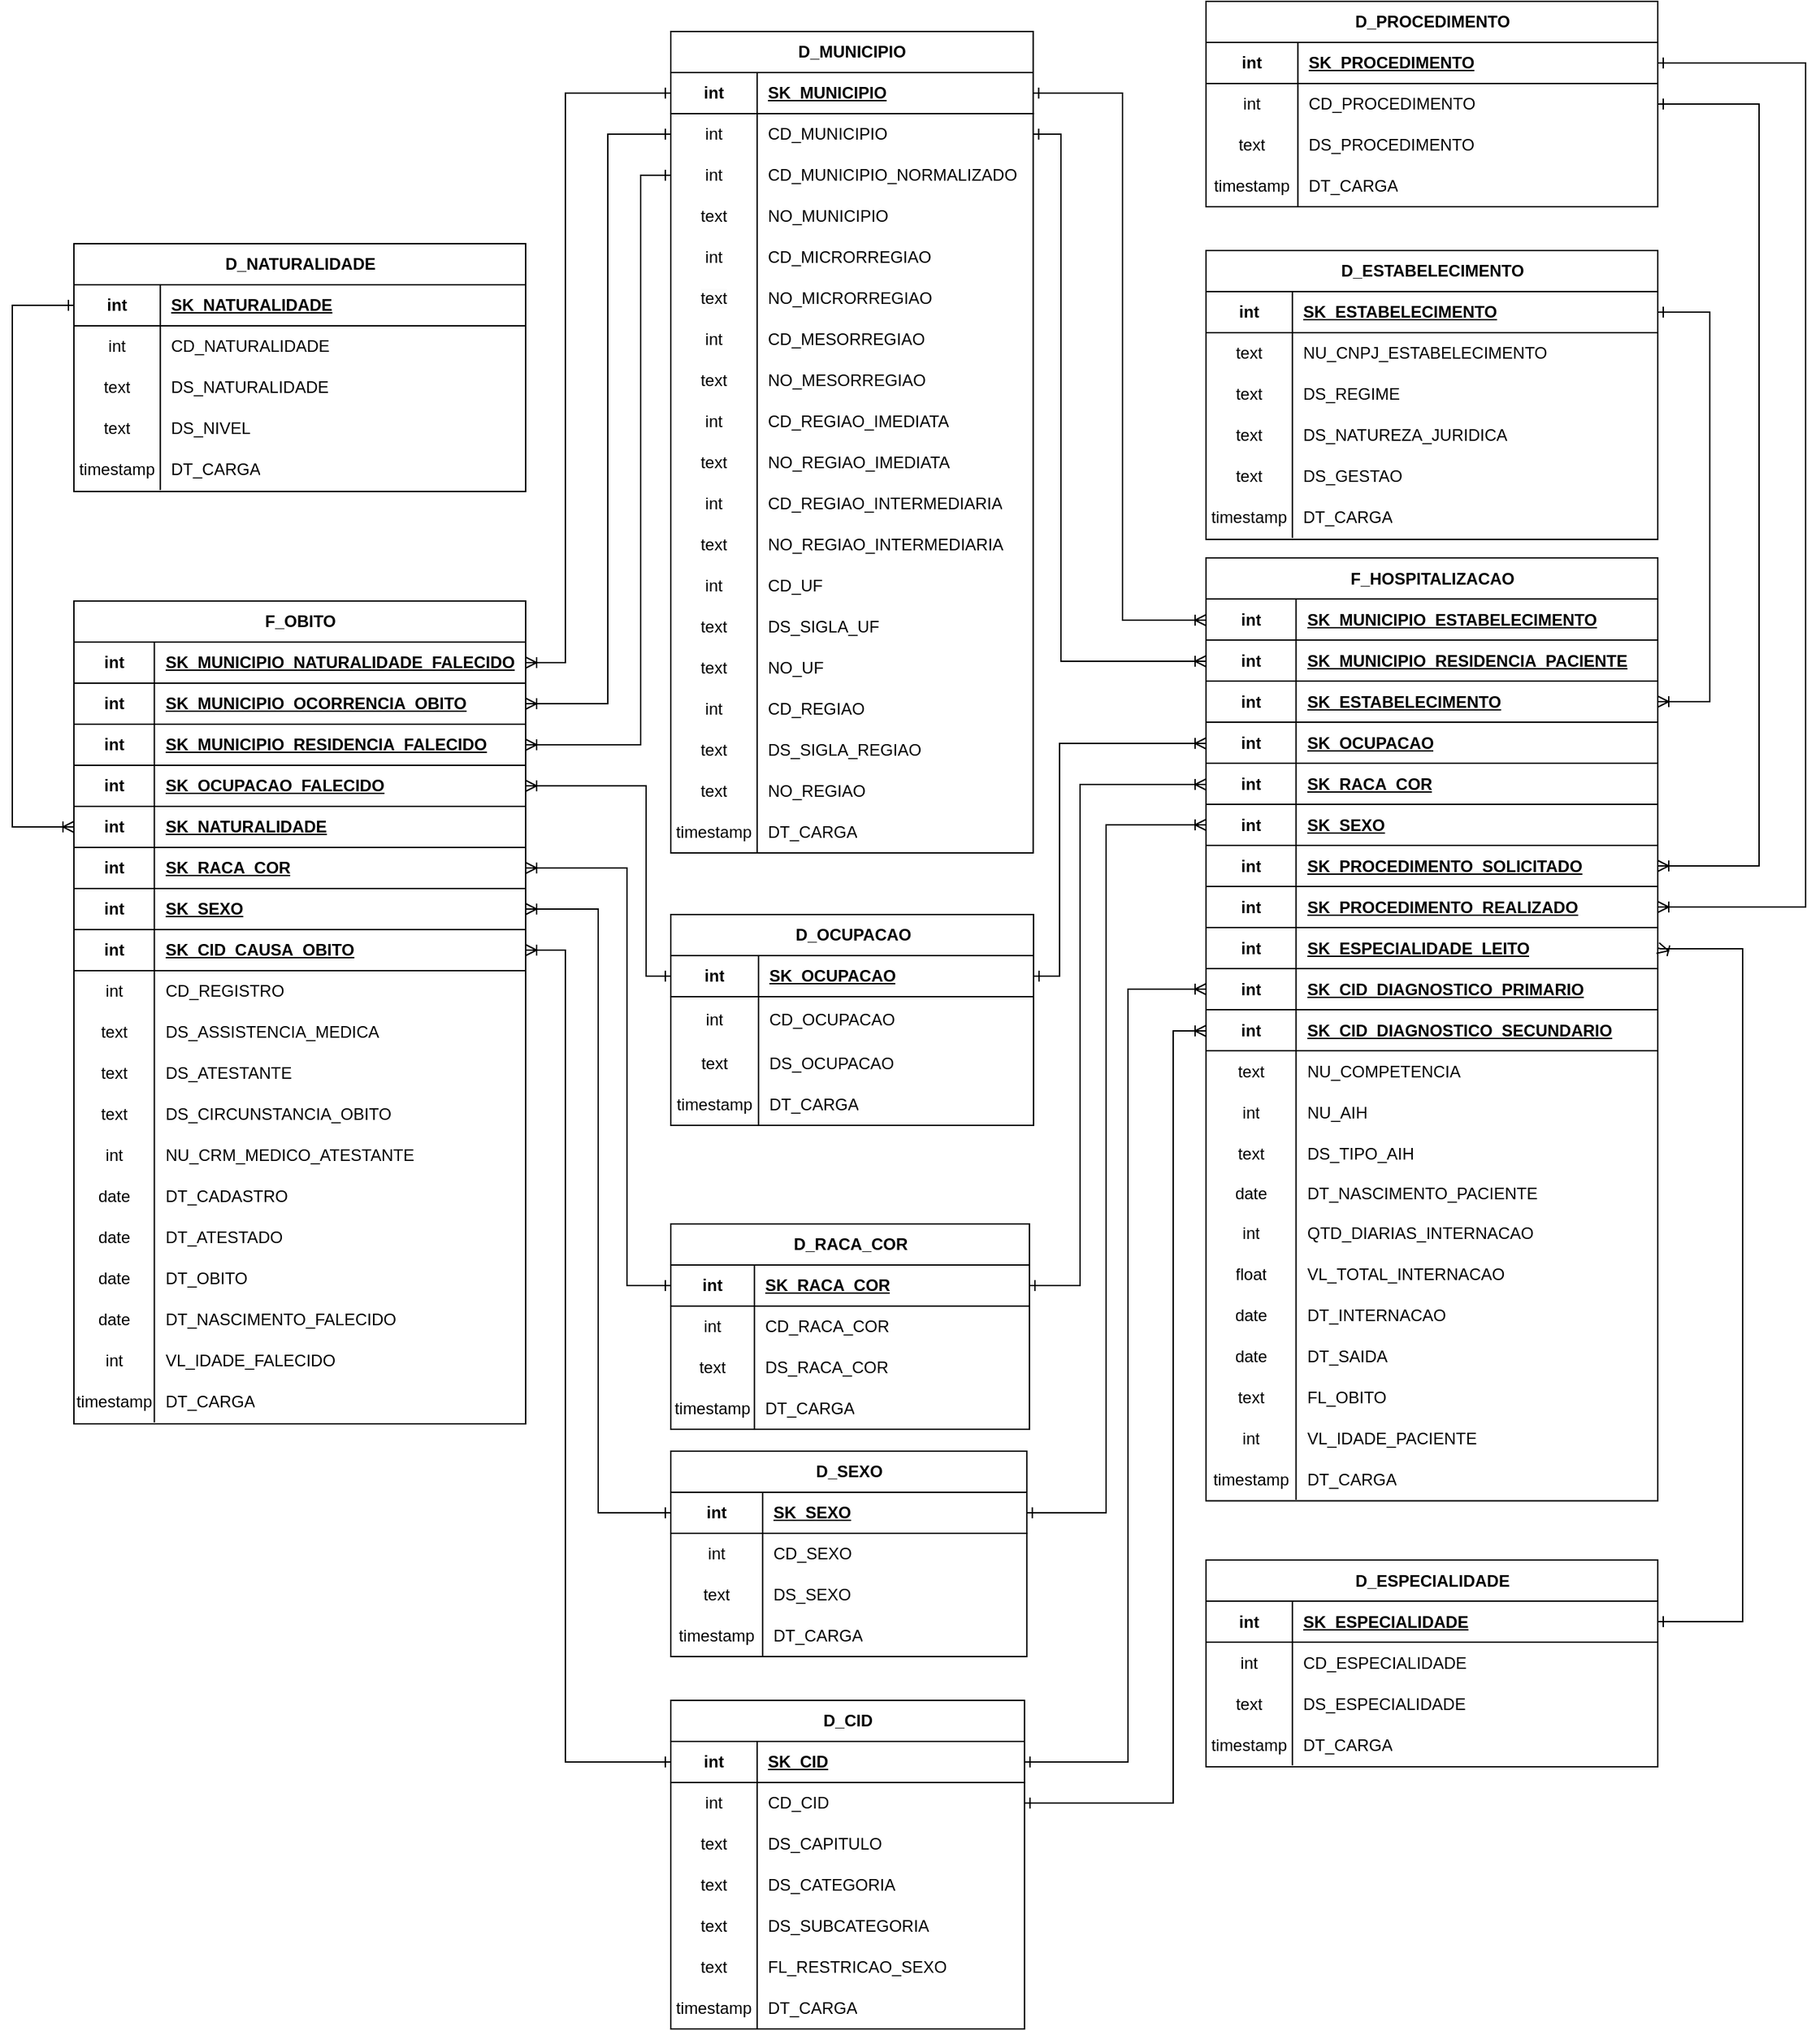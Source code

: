 <mxfile version="21.5.2" type="device">
  <diagram name="Página-1" id="g4Su_9RbvXeR_ZrpSomz">
    <mxGraphModel dx="3233" dy="1164" grid="0" gridSize="10" guides="1" tooltips="1" connect="1" arrows="1" fold="1" page="0" pageScale="1" pageWidth="827" pageHeight="1169" math="0" shadow="0">
      <root>
        <mxCell id="0" />
        <mxCell id="1" parent="0" />
        <mxCell id="cN46fnsZ54RdRkZos_jZ-663" value="D_MUNICIPIO" style="shape=table;startSize=30;container=1;collapsible=1;childLayout=tableLayout;fixedRows=1;rowLines=0;fontStyle=1;align=center;resizeLast=1;html=1;" parent="1" vertex="1">
          <mxGeometry x="-459" y="160" width="264.75" height="600" as="geometry" />
        </mxCell>
        <mxCell id="cN46fnsZ54RdRkZos_jZ-664" value="" style="shape=tableRow;horizontal=0;startSize=0;swimlaneHead=0;swimlaneBody=0;fillColor=none;collapsible=0;dropTarget=0;points=[[0,0.5],[1,0.5]];portConstraint=eastwest;top=0;left=0;right=0;bottom=1;" parent="cN46fnsZ54RdRkZos_jZ-663" vertex="1">
          <mxGeometry y="30" width="264.75" height="30" as="geometry" />
        </mxCell>
        <mxCell id="cN46fnsZ54RdRkZos_jZ-665" value="int" style="shape=partialRectangle;connectable=0;fillColor=none;top=0;left=0;bottom=0;right=0;fontStyle=1;overflow=hidden;whiteSpace=wrap;html=1;" parent="cN46fnsZ54RdRkZos_jZ-664" vertex="1">
          <mxGeometry width="63.12" height="30" as="geometry">
            <mxRectangle width="63.12" height="30" as="alternateBounds" />
          </mxGeometry>
        </mxCell>
        <mxCell id="cN46fnsZ54RdRkZos_jZ-666" value="SK_MUNICIPIO" style="shape=partialRectangle;connectable=0;fillColor=none;top=0;left=0;bottom=0;right=0;align=left;spacingLeft=6;fontStyle=5;overflow=hidden;whiteSpace=wrap;html=1;" parent="cN46fnsZ54RdRkZos_jZ-664" vertex="1">
          <mxGeometry x="63.12" width="201.63" height="30" as="geometry">
            <mxRectangle width="201.63" height="30" as="alternateBounds" />
          </mxGeometry>
        </mxCell>
        <mxCell id="cN46fnsZ54RdRkZos_jZ-667" value="" style="shape=tableRow;horizontal=0;startSize=0;swimlaneHead=0;swimlaneBody=0;fillColor=none;collapsible=0;dropTarget=0;points=[[0,0.5],[1,0.5]];portConstraint=eastwest;top=0;left=0;right=0;bottom=0;" parent="cN46fnsZ54RdRkZos_jZ-663" vertex="1">
          <mxGeometry y="60" width="264.75" height="30" as="geometry" />
        </mxCell>
        <mxCell id="cN46fnsZ54RdRkZos_jZ-668" value="int" style="shape=partialRectangle;connectable=0;fillColor=none;top=0;left=0;bottom=0;right=0;editable=1;overflow=hidden;whiteSpace=wrap;html=1;" parent="cN46fnsZ54RdRkZos_jZ-667" vertex="1">
          <mxGeometry width="63.12" height="30" as="geometry">
            <mxRectangle width="63.12" height="30" as="alternateBounds" />
          </mxGeometry>
        </mxCell>
        <mxCell id="cN46fnsZ54RdRkZos_jZ-669" value="CD_MUNICIPIO" style="shape=partialRectangle;connectable=0;fillColor=none;top=0;left=0;bottom=0;right=0;align=left;spacingLeft=6;overflow=hidden;whiteSpace=wrap;html=1;" parent="cN46fnsZ54RdRkZos_jZ-667" vertex="1">
          <mxGeometry x="63.12" width="201.63" height="30" as="geometry">
            <mxRectangle width="201.63" height="30" as="alternateBounds" />
          </mxGeometry>
        </mxCell>
        <mxCell id="cN46fnsZ54RdRkZos_jZ-670" value="" style="shape=tableRow;horizontal=0;startSize=0;swimlaneHead=0;swimlaneBody=0;fillColor=none;collapsible=0;dropTarget=0;points=[[0,0.5],[1,0.5]];portConstraint=eastwest;top=0;left=0;right=0;bottom=0;" parent="cN46fnsZ54RdRkZos_jZ-663" vertex="1">
          <mxGeometry y="90" width="264.75" height="30" as="geometry" />
        </mxCell>
        <mxCell id="cN46fnsZ54RdRkZos_jZ-671" value="int" style="shape=partialRectangle;connectable=0;fillColor=none;top=0;left=0;bottom=0;right=0;editable=1;overflow=hidden;whiteSpace=wrap;html=1;" parent="cN46fnsZ54RdRkZos_jZ-670" vertex="1">
          <mxGeometry width="63.12" height="30" as="geometry">
            <mxRectangle width="63.12" height="30" as="alternateBounds" />
          </mxGeometry>
        </mxCell>
        <mxCell id="cN46fnsZ54RdRkZos_jZ-672" value="CD_MUNICIPIO_NORMALIZADO" style="shape=partialRectangle;connectable=0;fillColor=none;top=0;left=0;bottom=0;right=0;align=left;spacingLeft=6;overflow=hidden;whiteSpace=wrap;html=1;" parent="cN46fnsZ54RdRkZos_jZ-670" vertex="1">
          <mxGeometry x="63.12" width="201.63" height="30" as="geometry">
            <mxRectangle width="201.63" height="30" as="alternateBounds" />
          </mxGeometry>
        </mxCell>
        <mxCell id="cN46fnsZ54RdRkZos_jZ-673" value="" style="shape=tableRow;horizontal=0;startSize=0;swimlaneHead=0;swimlaneBody=0;fillColor=none;collapsible=0;dropTarget=0;points=[[0,0.5],[1,0.5]];portConstraint=eastwest;top=0;left=0;right=0;bottom=0;" parent="cN46fnsZ54RdRkZos_jZ-663" vertex="1">
          <mxGeometry y="120" width="264.75" height="30" as="geometry" />
        </mxCell>
        <mxCell id="cN46fnsZ54RdRkZos_jZ-674" value="text" style="shape=partialRectangle;connectable=0;fillColor=none;top=0;left=0;bottom=0;right=0;editable=1;overflow=hidden;whiteSpace=wrap;html=1;" parent="cN46fnsZ54RdRkZos_jZ-673" vertex="1">
          <mxGeometry width="63.12" height="30" as="geometry">
            <mxRectangle width="63.12" height="30" as="alternateBounds" />
          </mxGeometry>
        </mxCell>
        <mxCell id="cN46fnsZ54RdRkZos_jZ-675" value="NO_MUNICIPIO" style="shape=partialRectangle;connectable=0;fillColor=none;top=0;left=0;bottom=0;right=0;align=left;spacingLeft=6;overflow=hidden;whiteSpace=wrap;html=1;" parent="cN46fnsZ54RdRkZos_jZ-673" vertex="1">
          <mxGeometry x="63.12" width="201.63" height="30" as="geometry">
            <mxRectangle width="201.63" height="30" as="alternateBounds" />
          </mxGeometry>
        </mxCell>
        <mxCell id="cN46fnsZ54RdRkZos_jZ-676" value="" style="shape=tableRow;horizontal=0;startSize=0;swimlaneHead=0;swimlaneBody=0;fillColor=none;collapsible=0;dropTarget=0;points=[[0,0.5],[1,0.5]];portConstraint=eastwest;top=0;left=0;right=0;bottom=0;" parent="cN46fnsZ54RdRkZos_jZ-663" vertex="1">
          <mxGeometry y="150" width="264.75" height="30" as="geometry" />
        </mxCell>
        <mxCell id="cN46fnsZ54RdRkZos_jZ-677" value="int" style="shape=partialRectangle;connectable=0;fillColor=none;top=0;left=0;bottom=0;right=0;editable=1;overflow=hidden;whiteSpace=wrap;html=1;" parent="cN46fnsZ54RdRkZos_jZ-676" vertex="1">
          <mxGeometry width="63.12" height="30" as="geometry">
            <mxRectangle width="63.12" height="30" as="alternateBounds" />
          </mxGeometry>
        </mxCell>
        <mxCell id="cN46fnsZ54RdRkZos_jZ-678" value="CD_MICRORREGIAO" style="shape=partialRectangle;connectable=0;fillColor=none;top=0;left=0;bottom=0;right=0;align=left;spacingLeft=6;overflow=hidden;whiteSpace=wrap;html=1;" parent="cN46fnsZ54RdRkZos_jZ-676" vertex="1">
          <mxGeometry x="63.12" width="201.63" height="30" as="geometry">
            <mxRectangle width="201.63" height="30" as="alternateBounds" />
          </mxGeometry>
        </mxCell>
        <mxCell id="cN46fnsZ54RdRkZos_jZ-679" value="" style="shape=tableRow;horizontal=0;startSize=0;swimlaneHead=0;swimlaneBody=0;fillColor=none;collapsible=0;dropTarget=0;points=[[0,0.5],[1,0.5]];portConstraint=eastwest;top=0;left=0;right=0;bottom=0;" parent="cN46fnsZ54RdRkZos_jZ-663" vertex="1">
          <mxGeometry y="180" width="264.75" height="30" as="geometry" />
        </mxCell>
        <mxCell id="cN46fnsZ54RdRkZos_jZ-680" value="&lt;span style=&quot;color: rgb(0, 0, 0); font-family: Helvetica; font-size: 12px; font-style: normal; font-variant-ligatures: normal; font-variant-caps: normal; font-weight: 400; letter-spacing: normal; orphans: 2; text-align: center; text-indent: 0px; text-transform: none; widows: 2; word-spacing: 0px; -webkit-text-stroke-width: 0px; background-color: rgb(251, 251, 251); text-decoration-thickness: initial; text-decoration-style: initial; text-decoration-color: initial; float: none; display: inline !important;&quot;&gt;text&lt;/span&gt;" style="shape=partialRectangle;connectable=0;fillColor=none;top=0;left=0;bottom=0;right=0;editable=1;overflow=hidden;whiteSpace=wrap;html=1;" parent="cN46fnsZ54RdRkZos_jZ-679" vertex="1">
          <mxGeometry width="63.12" height="30" as="geometry">
            <mxRectangle width="63.12" height="30" as="alternateBounds" />
          </mxGeometry>
        </mxCell>
        <mxCell id="cN46fnsZ54RdRkZos_jZ-681" value="NO_MICRORREGIAO" style="shape=partialRectangle;connectable=0;fillColor=none;top=0;left=0;bottom=0;right=0;align=left;spacingLeft=6;overflow=hidden;whiteSpace=wrap;html=1;" parent="cN46fnsZ54RdRkZos_jZ-679" vertex="1">
          <mxGeometry x="63.12" width="201.63" height="30" as="geometry">
            <mxRectangle width="201.63" height="30" as="alternateBounds" />
          </mxGeometry>
        </mxCell>
        <mxCell id="cN46fnsZ54RdRkZos_jZ-682" value="" style="shape=tableRow;horizontal=0;startSize=0;swimlaneHead=0;swimlaneBody=0;fillColor=none;collapsible=0;dropTarget=0;points=[[0,0.5],[1,0.5]];portConstraint=eastwest;top=0;left=0;right=0;bottom=0;" parent="cN46fnsZ54RdRkZos_jZ-663" vertex="1">
          <mxGeometry y="210" width="264.75" height="30" as="geometry" />
        </mxCell>
        <mxCell id="cN46fnsZ54RdRkZos_jZ-683" value="int" style="shape=partialRectangle;connectable=0;fillColor=none;top=0;left=0;bottom=0;right=0;editable=1;overflow=hidden;whiteSpace=wrap;html=1;" parent="cN46fnsZ54RdRkZos_jZ-682" vertex="1">
          <mxGeometry width="63.12" height="30" as="geometry">
            <mxRectangle width="63.12" height="30" as="alternateBounds" />
          </mxGeometry>
        </mxCell>
        <mxCell id="cN46fnsZ54RdRkZos_jZ-684" value="CD_MESORREGIAO" style="shape=partialRectangle;connectable=0;fillColor=none;top=0;left=0;bottom=0;right=0;align=left;spacingLeft=6;overflow=hidden;whiteSpace=wrap;html=1;" parent="cN46fnsZ54RdRkZos_jZ-682" vertex="1">
          <mxGeometry x="63.12" width="201.63" height="30" as="geometry">
            <mxRectangle width="201.63" height="30" as="alternateBounds" />
          </mxGeometry>
        </mxCell>
        <mxCell id="cN46fnsZ54RdRkZos_jZ-685" value="" style="shape=tableRow;horizontal=0;startSize=0;swimlaneHead=0;swimlaneBody=0;fillColor=none;collapsible=0;dropTarget=0;points=[[0,0.5],[1,0.5]];portConstraint=eastwest;top=0;left=0;right=0;bottom=0;" parent="cN46fnsZ54RdRkZos_jZ-663" vertex="1">
          <mxGeometry y="240" width="264.75" height="30" as="geometry" />
        </mxCell>
        <mxCell id="cN46fnsZ54RdRkZos_jZ-686" value="text" style="shape=partialRectangle;connectable=0;fillColor=none;top=0;left=0;bottom=0;right=0;editable=1;overflow=hidden;whiteSpace=wrap;html=1;" parent="cN46fnsZ54RdRkZos_jZ-685" vertex="1">
          <mxGeometry width="63.12" height="30" as="geometry">
            <mxRectangle width="63.12" height="30" as="alternateBounds" />
          </mxGeometry>
        </mxCell>
        <mxCell id="cN46fnsZ54RdRkZos_jZ-687" value="NO_MESORREGIAO" style="shape=partialRectangle;connectable=0;fillColor=none;top=0;left=0;bottom=0;right=0;align=left;spacingLeft=6;overflow=hidden;whiteSpace=wrap;html=1;" parent="cN46fnsZ54RdRkZos_jZ-685" vertex="1">
          <mxGeometry x="63.12" width="201.63" height="30" as="geometry">
            <mxRectangle width="201.63" height="30" as="alternateBounds" />
          </mxGeometry>
        </mxCell>
        <mxCell id="cN46fnsZ54RdRkZos_jZ-688" value="" style="shape=tableRow;horizontal=0;startSize=0;swimlaneHead=0;swimlaneBody=0;fillColor=none;collapsible=0;dropTarget=0;points=[[0,0.5],[1,0.5]];portConstraint=eastwest;top=0;left=0;right=0;bottom=0;" parent="cN46fnsZ54RdRkZos_jZ-663" vertex="1">
          <mxGeometry y="270" width="264.75" height="30" as="geometry" />
        </mxCell>
        <mxCell id="cN46fnsZ54RdRkZos_jZ-689" value="int" style="shape=partialRectangle;connectable=0;fillColor=none;top=0;left=0;bottom=0;right=0;editable=1;overflow=hidden;whiteSpace=wrap;html=1;" parent="cN46fnsZ54RdRkZos_jZ-688" vertex="1">
          <mxGeometry width="63.12" height="30" as="geometry">
            <mxRectangle width="63.12" height="30" as="alternateBounds" />
          </mxGeometry>
        </mxCell>
        <mxCell id="cN46fnsZ54RdRkZos_jZ-690" value="CD_REGIAO_IMEDIATA" style="shape=partialRectangle;connectable=0;fillColor=none;top=0;left=0;bottom=0;right=0;align=left;spacingLeft=6;overflow=hidden;whiteSpace=wrap;html=1;" parent="cN46fnsZ54RdRkZos_jZ-688" vertex="1">
          <mxGeometry x="63.12" width="201.63" height="30" as="geometry">
            <mxRectangle width="201.63" height="30" as="alternateBounds" />
          </mxGeometry>
        </mxCell>
        <mxCell id="cN46fnsZ54RdRkZos_jZ-691" value="" style="shape=tableRow;horizontal=0;startSize=0;swimlaneHead=0;swimlaneBody=0;fillColor=none;collapsible=0;dropTarget=0;points=[[0,0.5],[1,0.5]];portConstraint=eastwest;top=0;left=0;right=0;bottom=0;" parent="cN46fnsZ54RdRkZos_jZ-663" vertex="1">
          <mxGeometry y="300" width="264.75" height="30" as="geometry" />
        </mxCell>
        <mxCell id="cN46fnsZ54RdRkZos_jZ-692" value="text" style="shape=partialRectangle;connectable=0;fillColor=none;top=0;left=0;bottom=0;right=0;editable=1;overflow=hidden;whiteSpace=wrap;html=1;" parent="cN46fnsZ54RdRkZos_jZ-691" vertex="1">
          <mxGeometry width="63.12" height="30" as="geometry">
            <mxRectangle width="63.12" height="30" as="alternateBounds" />
          </mxGeometry>
        </mxCell>
        <mxCell id="cN46fnsZ54RdRkZos_jZ-693" value="NO_REGIAO_IMEDIATA" style="shape=partialRectangle;connectable=0;fillColor=none;top=0;left=0;bottom=0;right=0;align=left;spacingLeft=6;overflow=hidden;whiteSpace=wrap;html=1;" parent="cN46fnsZ54RdRkZos_jZ-691" vertex="1">
          <mxGeometry x="63.12" width="201.63" height="30" as="geometry">
            <mxRectangle width="201.63" height="30" as="alternateBounds" />
          </mxGeometry>
        </mxCell>
        <mxCell id="cN46fnsZ54RdRkZos_jZ-694" value="" style="shape=tableRow;horizontal=0;startSize=0;swimlaneHead=0;swimlaneBody=0;fillColor=none;collapsible=0;dropTarget=0;points=[[0,0.5],[1,0.5]];portConstraint=eastwest;top=0;left=0;right=0;bottom=0;" parent="cN46fnsZ54RdRkZos_jZ-663" vertex="1">
          <mxGeometry y="330" width="264.75" height="30" as="geometry" />
        </mxCell>
        <mxCell id="cN46fnsZ54RdRkZos_jZ-695" value="int" style="shape=partialRectangle;connectable=0;fillColor=none;top=0;left=0;bottom=0;right=0;editable=1;overflow=hidden;whiteSpace=wrap;html=1;" parent="cN46fnsZ54RdRkZos_jZ-694" vertex="1">
          <mxGeometry width="63.12" height="30" as="geometry">
            <mxRectangle width="63.12" height="30" as="alternateBounds" />
          </mxGeometry>
        </mxCell>
        <mxCell id="cN46fnsZ54RdRkZos_jZ-696" value="CD_REGIAO_INTERMEDIARIA" style="shape=partialRectangle;connectable=0;fillColor=none;top=0;left=0;bottom=0;right=0;align=left;spacingLeft=6;overflow=hidden;whiteSpace=wrap;html=1;" parent="cN46fnsZ54RdRkZos_jZ-694" vertex="1">
          <mxGeometry x="63.12" width="201.63" height="30" as="geometry">
            <mxRectangle width="201.63" height="30" as="alternateBounds" />
          </mxGeometry>
        </mxCell>
        <mxCell id="cN46fnsZ54RdRkZos_jZ-697" value="" style="shape=tableRow;horizontal=0;startSize=0;swimlaneHead=0;swimlaneBody=0;fillColor=none;collapsible=0;dropTarget=0;points=[[0,0.5],[1,0.5]];portConstraint=eastwest;top=0;left=0;right=0;bottom=0;" parent="cN46fnsZ54RdRkZos_jZ-663" vertex="1">
          <mxGeometry y="360" width="264.75" height="30" as="geometry" />
        </mxCell>
        <mxCell id="cN46fnsZ54RdRkZos_jZ-698" value="text" style="shape=partialRectangle;connectable=0;fillColor=none;top=0;left=0;bottom=0;right=0;editable=1;overflow=hidden;whiteSpace=wrap;html=1;" parent="cN46fnsZ54RdRkZos_jZ-697" vertex="1">
          <mxGeometry width="63.12" height="30" as="geometry">
            <mxRectangle width="63.12" height="30" as="alternateBounds" />
          </mxGeometry>
        </mxCell>
        <mxCell id="cN46fnsZ54RdRkZos_jZ-699" value="NO_REGIAO_INTERMEDIARIA" style="shape=partialRectangle;connectable=0;fillColor=none;top=0;left=0;bottom=0;right=0;align=left;spacingLeft=6;overflow=hidden;whiteSpace=wrap;html=1;" parent="cN46fnsZ54RdRkZos_jZ-697" vertex="1">
          <mxGeometry x="63.12" width="201.63" height="30" as="geometry">
            <mxRectangle width="201.63" height="30" as="alternateBounds" />
          </mxGeometry>
        </mxCell>
        <mxCell id="cN46fnsZ54RdRkZos_jZ-700" value="" style="shape=tableRow;horizontal=0;startSize=0;swimlaneHead=0;swimlaneBody=0;fillColor=none;collapsible=0;dropTarget=0;points=[[0,0.5],[1,0.5]];portConstraint=eastwest;top=0;left=0;right=0;bottom=0;" parent="cN46fnsZ54RdRkZos_jZ-663" vertex="1">
          <mxGeometry y="390" width="264.75" height="30" as="geometry" />
        </mxCell>
        <mxCell id="cN46fnsZ54RdRkZos_jZ-701" value="int" style="shape=partialRectangle;connectable=0;fillColor=none;top=0;left=0;bottom=0;right=0;editable=1;overflow=hidden;whiteSpace=wrap;html=1;" parent="cN46fnsZ54RdRkZos_jZ-700" vertex="1">
          <mxGeometry width="63.12" height="30" as="geometry">
            <mxRectangle width="63.12" height="30" as="alternateBounds" />
          </mxGeometry>
        </mxCell>
        <mxCell id="cN46fnsZ54RdRkZos_jZ-702" value="CD_UF" style="shape=partialRectangle;connectable=0;fillColor=none;top=0;left=0;bottom=0;right=0;align=left;spacingLeft=6;overflow=hidden;whiteSpace=wrap;html=1;" parent="cN46fnsZ54RdRkZos_jZ-700" vertex="1">
          <mxGeometry x="63.12" width="201.63" height="30" as="geometry">
            <mxRectangle width="201.63" height="30" as="alternateBounds" />
          </mxGeometry>
        </mxCell>
        <mxCell id="cN46fnsZ54RdRkZos_jZ-703" value="" style="shape=tableRow;horizontal=0;startSize=0;swimlaneHead=0;swimlaneBody=0;fillColor=none;collapsible=0;dropTarget=0;points=[[0,0.5],[1,0.5]];portConstraint=eastwest;top=0;left=0;right=0;bottom=0;" parent="cN46fnsZ54RdRkZos_jZ-663" vertex="1">
          <mxGeometry y="420" width="264.75" height="30" as="geometry" />
        </mxCell>
        <mxCell id="cN46fnsZ54RdRkZos_jZ-704" value="text" style="shape=partialRectangle;connectable=0;fillColor=none;top=0;left=0;bottom=0;right=0;editable=1;overflow=hidden;whiteSpace=wrap;html=1;" parent="cN46fnsZ54RdRkZos_jZ-703" vertex="1">
          <mxGeometry width="63.12" height="30" as="geometry">
            <mxRectangle width="63.12" height="30" as="alternateBounds" />
          </mxGeometry>
        </mxCell>
        <mxCell id="cN46fnsZ54RdRkZos_jZ-705" value="DS_SIGLA_UF" style="shape=partialRectangle;connectable=0;fillColor=none;top=0;left=0;bottom=0;right=0;align=left;spacingLeft=6;overflow=hidden;whiteSpace=wrap;html=1;" parent="cN46fnsZ54RdRkZos_jZ-703" vertex="1">
          <mxGeometry x="63.12" width="201.63" height="30" as="geometry">
            <mxRectangle width="201.63" height="30" as="alternateBounds" />
          </mxGeometry>
        </mxCell>
        <mxCell id="cN46fnsZ54RdRkZos_jZ-706" value="" style="shape=tableRow;horizontal=0;startSize=0;swimlaneHead=0;swimlaneBody=0;fillColor=none;collapsible=0;dropTarget=0;points=[[0,0.5],[1,0.5]];portConstraint=eastwest;top=0;left=0;right=0;bottom=0;" parent="cN46fnsZ54RdRkZos_jZ-663" vertex="1">
          <mxGeometry y="450" width="264.75" height="30" as="geometry" />
        </mxCell>
        <mxCell id="cN46fnsZ54RdRkZos_jZ-707" value="text" style="shape=partialRectangle;connectable=0;fillColor=none;top=0;left=0;bottom=0;right=0;editable=1;overflow=hidden;whiteSpace=wrap;html=1;" parent="cN46fnsZ54RdRkZos_jZ-706" vertex="1">
          <mxGeometry width="63.12" height="30" as="geometry">
            <mxRectangle width="63.12" height="30" as="alternateBounds" />
          </mxGeometry>
        </mxCell>
        <mxCell id="cN46fnsZ54RdRkZos_jZ-708" value="NO_UF" style="shape=partialRectangle;connectable=0;fillColor=none;top=0;left=0;bottom=0;right=0;align=left;spacingLeft=6;overflow=hidden;whiteSpace=wrap;html=1;" parent="cN46fnsZ54RdRkZos_jZ-706" vertex="1">
          <mxGeometry x="63.12" width="201.63" height="30" as="geometry">
            <mxRectangle width="201.63" height="30" as="alternateBounds" />
          </mxGeometry>
        </mxCell>
        <mxCell id="cN46fnsZ54RdRkZos_jZ-709" value="" style="shape=tableRow;horizontal=0;startSize=0;swimlaneHead=0;swimlaneBody=0;fillColor=none;collapsible=0;dropTarget=0;points=[[0,0.5],[1,0.5]];portConstraint=eastwest;top=0;left=0;right=0;bottom=0;" parent="cN46fnsZ54RdRkZos_jZ-663" vertex="1">
          <mxGeometry y="480" width="264.75" height="30" as="geometry" />
        </mxCell>
        <mxCell id="cN46fnsZ54RdRkZos_jZ-710" value="int" style="shape=partialRectangle;connectable=0;fillColor=none;top=0;left=0;bottom=0;right=0;editable=1;overflow=hidden;whiteSpace=wrap;html=1;" parent="cN46fnsZ54RdRkZos_jZ-709" vertex="1">
          <mxGeometry width="63.12" height="30" as="geometry">
            <mxRectangle width="63.12" height="30" as="alternateBounds" />
          </mxGeometry>
        </mxCell>
        <mxCell id="cN46fnsZ54RdRkZos_jZ-711" value="CD_REGIAO" style="shape=partialRectangle;connectable=0;fillColor=none;top=0;left=0;bottom=0;right=0;align=left;spacingLeft=6;overflow=hidden;whiteSpace=wrap;html=1;" parent="cN46fnsZ54RdRkZos_jZ-709" vertex="1">
          <mxGeometry x="63.12" width="201.63" height="30" as="geometry">
            <mxRectangle width="201.63" height="30" as="alternateBounds" />
          </mxGeometry>
        </mxCell>
        <mxCell id="cN46fnsZ54RdRkZos_jZ-712" value="" style="shape=tableRow;horizontal=0;startSize=0;swimlaneHead=0;swimlaneBody=0;fillColor=none;collapsible=0;dropTarget=0;points=[[0,0.5],[1,0.5]];portConstraint=eastwest;top=0;left=0;right=0;bottom=0;" parent="cN46fnsZ54RdRkZos_jZ-663" vertex="1">
          <mxGeometry y="510" width="264.75" height="30" as="geometry" />
        </mxCell>
        <mxCell id="cN46fnsZ54RdRkZos_jZ-713" value="text" style="shape=partialRectangle;connectable=0;fillColor=none;top=0;left=0;bottom=0;right=0;editable=1;overflow=hidden;whiteSpace=wrap;html=1;" parent="cN46fnsZ54RdRkZos_jZ-712" vertex="1">
          <mxGeometry width="63.12" height="30" as="geometry">
            <mxRectangle width="63.12" height="30" as="alternateBounds" />
          </mxGeometry>
        </mxCell>
        <mxCell id="cN46fnsZ54RdRkZos_jZ-714" value="DS_SIGLA_REGIAO" style="shape=partialRectangle;connectable=0;fillColor=none;top=0;left=0;bottom=0;right=0;align=left;spacingLeft=6;overflow=hidden;whiteSpace=wrap;html=1;" parent="cN46fnsZ54RdRkZos_jZ-712" vertex="1">
          <mxGeometry x="63.12" width="201.63" height="30" as="geometry">
            <mxRectangle width="201.63" height="30" as="alternateBounds" />
          </mxGeometry>
        </mxCell>
        <mxCell id="cN46fnsZ54RdRkZos_jZ-715" value="" style="shape=tableRow;horizontal=0;startSize=0;swimlaneHead=0;swimlaneBody=0;fillColor=none;collapsible=0;dropTarget=0;points=[[0,0.5],[1,0.5]];portConstraint=eastwest;top=0;left=0;right=0;bottom=0;" parent="cN46fnsZ54RdRkZos_jZ-663" vertex="1">
          <mxGeometry y="540" width="264.75" height="30" as="geometry" />
        </mxCell>
        <mxCell id="cN46fnsZ54RdRkZos_jZ-716" value="text" style="shape=partialRectangle;connectable=0;fillColor=none;top=0;left=0;bottom=0;right=0;editable=1;overflow=hidden;whiteSpace=wrap;html=1;" parent="cN46fnsZ54RdRkZos_jZ-715" vertex="1">
          <mxGeometry width="63.12" height="30" as="geometry">
            <mxRectangle width="63.12" height="30" as="alternateBounds" />
          </mxGeometry>
        </mxCell>
        <mxCell id="cN46fnsZ54RdRkZos_jZ-717" value="NO_REGIAO" style="shape=partialRectangle;connectable=0;fillColor=none;top=0;left=0;bottom=0;right=0;align=left;spacingLeft=6;overflow=hidden;whiteSpace=wrap;html=1;" parent="cN46fnsZ54RdRkZos_jZ-715" vertex="1">
          <mxGeometry x="63.12" width="201.63" height="30" as="geometry">
            <mxRectangle width="201.63" height="30" as="alternateBounds" />
          </mxGeometry>
        </mxCell>
        <mxCell id="cN46fnsZ54RdRkZos_jZ-718" value="" style="shape=tableRow;horizontal=0;startSize=0;swimlaneHead=0;swimlaneBody=0;fillColor=none;collapsible=0;dropTarget=0;points=[[0,0.5],[1,0.5]];portConstraint=eastwest;top=0;left=0;right=0;bottom=0;" parent="cN46fnsZ54RdRkZos_jZ-663" vertex="1">
          <mxGeometry y="570" width="264.75" height="30" as="geometry" />
        </mxCell>
        <mxCell id="cN46fnsZ54RdRkZos_jZ-719" value="timestamp" style="shape=partialRectangle;connectable=0;fillColor=none;top=0;left=0;bottom=0;right=0;editable=1;overflow=hidden;whiteSpace=wrap;html=1;" parent="cN46fnsZ54RdRkZos_jZ-718" vertex="1">
          <mxGeometry width="63.12" height="30" as="geometry">
            <mxRectangle width="63.12" height="30" as="alternateBounds" />
          </mxGeometry>
        </mxCell>
        <mxCell id="cN46fnsZ54RdRkZos_jZ-720" value="DT_CARGA" style="shape=partialRectangle;connectable=0;fillColor=none;top=0;left=0;bottom=0;right=0;align=left;spacingLeft=6;overflow=hidden;whiteSpace=wrap;html=1;" parent="cN46fnsZ54RdRkZos_jZ-718" vertex="1">
          <mxGeometry x="63.12" width="201.63" height="30" as="geometry">
            <mxRectangle width="201.63" height="30" as="alternateBounds" />
          </mxGeometry>
        </mxCell>
        <mxCell id="cN46fnsZ54RdRkZos_jZ-721" value="F_OBITO&lt;br&gt;" style="shape=table;startSize=30;container=1;collapsible=1;childLayout=tableLayout;fixedRows=1;rowLines=0;fontStyle=1;align=center;resizeLast=1;html=1;" parent="1" vertex="1">
          <mxGeometry x="-895" y="576" width="330" height="601" as="geometry" />
        </mxCell>
        <mxCell id="cN46fnsZ54RdRkZos_jZ-722" value="" style="shape=tableRow;horizontal=0;startSize=0;swimlaneHead=0;swimlaneBody=0;fillColor=none;collapsible=0;dropTarget=0;points=[[0,0.5],[1,0.5]];portConstraint=eastwest;top=0;left=0;right=0;bottom=1;" parent="cN46fnsZ54RdRkZos_jZ-721" vertex="1">
          <mxGeometry y="30" width="330" height="30" as="geometry" />
        </mxCell>
        <mxCell id="cN46fnsZ54RdRkZos_jZ-723" value="int" style="shape=partialRectangle;connectable=0;fillColor=none;top=0;left=0;bottom=0;right=0;fontStyle=1;overflow=hidden;whiteSpace=wrap;html=1;" parent="cN46fnsZ54RdRkZos_jZ-722" vertex="1">
          <mxGeometry width="58.75" height="30" as="geometry">
            <mxRectangle width="58.75" height="30" as="alternateBounds" />
          </mxGeometry>
        </mxCell>
        <mxCell id="cN46fnsZ54RdRkZos_jZ-724" value="SK_MUNICIPIO_NATURALIDADE_FALECIDO" style="shape=partialRectangle;connectable=0;fillColor=none;top=0;left=0;bottom=0;right=0;align=left;spacingLeft=6;fontStyle=5;overflow=hidden;whiteSpace=wrap;html=1;" parent="cN46fnsZ54RdRkZos_jZ-722" vertex="1">
          <mxGeometry x="58.75" width="271.25" height="30" as="geometry">
            <mxRectangle width="271.25" height="30" as="alternateBounds" />
          </mxGeometry>
        </mxCell>
        <mxCell id="cN46fnsZ54RdRkZos_jZ-725" value="" style="shape=tableRow;horizontal=0;startSize=0;swimlaneHead=0;swimlaneBody=0;fillColor=none;collapsible=0;dropTarget=0;points=[[0,0.5],[1,0.5]];portConstraint=eastwest;top=0;left=0;right=0;bottom=1;" parent="cN46fnsZ54RdRkZos_jZ-721" vertex="1">
          <mxGeometry y="60" width="330" height="30" as="geometry" />
        </mxCell>
        <mxCell id="cN46fnsZ54RdRkZos_jZ-726" value="int" style="shape=partialRectangle;connectable=0;fillColor=none;top=0;left=0;bottom=0;right=0;fontStyle=1;overflow=hidden;whiteSpace=wrap;html=1;" parent="cN46fnsZ54RdRkZos_jZ-725" vertex="1">
          <mxGeometry width="58.75" height="30" as="geometry">
            <mxRectangle width="58.75" height="30" as="alternateBounds" />
          </mxGeometry>
        </mxCell>
        <mxCell id="cN46fnsZ54RdRkZos_jZ-727" value="SK_MUNICIPIO_OCORRENCIA_OBITO" style="shape=partialRectangle;connectable=0;fillColor=none;top=0;left=0;bottom=0;right=0;align=left;spacingLeft=6;fontStyle=5;overflow=hidden;whiteSpace=wrap;html=1;" parent="cN46fnsZ54RdRkZos_jZ-725" vertex="1">
          <mxGeometry x="58.75" width="271.25" height="30" as="geometry">
            <mxRectangle width="271.25" height="30" as="alternateBounds" />
          </mxGeometry>
        </mxCell>
        <mxCell id="cN46fnsZ54RdRkZos_jZ-728" value="" style="shape=tableRow;horizontal=0;startSize=0;swimlaneHead=0;swimlaneBody=0;fillColor=none;collapsible=0;dropTarget=0;points=[[0,0.5],[1,0.5]];portConstraint=eastwest;top=0;left=0;right=0;bottom=1;" parent="cN46fnsZ54RdRkZos_jZ-721" vertex="1">
          <mxGeometry y="90" width="330" height="30" as="geometry" />
        </mxCell>
        <mxCell id="cN46fnsZ54RdRkZos_jZ-729" value="int" style="shape=partialRectangle;connectable=0;fillColor=none;top=0;left=0;bottom=0;right=0;fontStyle=1;overflow=hidden;whiteSpace=wrap;html=1;" parent="cN46fnsZ54RdRkZos_jZ-728" vertex="1">
          <mxGeometry width="58.75" height="30" as="geometry">
            <mxRectangle width="58.75" height="30" as="alternateBounds" />
          </mxGeometry>
        </mxCell>
        <mxCell id="cN46fnsZ54RdRkZos_jZ-730" value="SK_MUNICIPIO_RESIDENCIA_FALECIDO" style="shape=partialRectangle;connectable=0;fillColor=none;top=0;left=0;bottom=0;right=0;align=left;spacingLeft=6;fontStyle=5;overflow=hidden;whiteSpace=wrap;html=1;" parent="cN46fnsZ54RdRkZos_jZ-728" vertex="1">
          <mxGeometry x="58.75" width="271.25" height="30" as="geometry">
            <mxRectangle width="271.25" height="30" as="alternateBounds" />
          </mxGeometry>
        </mxCell>
        <mxCell id="cN46fnsZ54RdRkZos_jZ-731" value="" style="shape=tableRow;horizontal=0;startSize=0;swimlaneHead=0;swimlaneBody=0;fillColor=none;collapsible=0;dropTarget=0;points=[[0,0.5],[1,0.5]];portConstraint=eastwest;top=0;left=0;right=0;bottom=1;" parent="cN46fnsZ54RdRkZos_jZ-721" vertex="1">
          <mxGeometry y="120" width="330" height="30" as="geometry" />
        </mxCell>
        <mxCell id="cN46fnsZ54RdRkZos_jZ-732" value="int" style="shape=partialRectangle;connectable=0;fillColor=none;top=0;left=0;bottom=0;right=0;fontStyle=1;overflow=hidden;whiteSpace=wrap;html=1;" parent="cN46fnsZ54RdRkZos_jZ-731" vertex="1">
          <mxGeometry width="58.75" height="30" as="geometry">
            <mxRectangle width="58.75" height="30" as="alternateBounds" />
          </mxGeometry>
        </mxCell>
        <mxCell id="cN46fnsZ54RdRkZos_jZ-733" value="SK_OCUPACAO_FALECIDO" style="shape=partialRectangle;connectable=0;fillColor=none;top=0;left=0;bottom=0;right=0;align=left;spacingLeft=6;fontStyle=5;overflow=hidden;whiteSpace=wrap;html=1;" parent="cN46fnsZ54RdRkZos_jZ-731" vertex="1">
          <mxGeometry x="58.75" width="271.25" height="30" as="geometry">
            <mxRectangle width="271.25" height="30" as="alternateBounds" />
          </mxGeometry>
        </mxCell>
        <mxCell id="cN46fnsZ54RdRkZos_jZ-734" value="" style="shape=tableRow;horizontal=0;startSize=0;swimlaneHead=0;swimlaneBody=0;fillColor=none;collapsible=0;dropTarget=0;points=[[0,0.5],[1,0.5]];portConstraint=eastwest;top=0;left=0;right=0;bottom=1;" parent="cN46fnsZ54RdRkZos_jZ-721" vertex="1">
          <mxGeometry y="150" width="330" height="30" as="geometry" />
        </mxCell>
        <mxCell id="cN46fnsZ54RdRkZos_jZ-735" value="int" style="shape=partialRectangle;connectable=0;fillColor=none;top=0;left=0;bottom=0;right=0;fontStyle=1;overflow=hidden;whiteSpace=wrap;html=1;" parent="cN46fnsZ54RdRkZos_jZ-734" vertex="1">
          <mxGeometry width="58.75" height="30" as="geometry">
            <mxRectangle width="58.75" height="30" as="alternateBounds" />
          </mxGeometry>
        </mxCell>
        <mxCell id="cN46fnsZ54RdRkZos_jZ-736" value="SK_NATURALIDADE" style="shape=partialRectangle;connectable=0;fillColor=none;top=0;left=0;bottom=0;right=0;align=left;spacingLeft=6;fontStyle=5;overflow=hidden;whiteSpace=wrap;html=1;" parent="cN46fnsZ54RdRkZos_jZ-734" vertex="1">
          <mxGeometry x="58.75" width="271.25" height="30" as="geometry">
            <mxRectangle width="271.25" height="30" as="alternateBounds" />
          </mxGeometry>
        </mxCell>
        <mxCell id="cN46fnsZ54RdRkZos_jZ-737" value="" style="shape=tableRow;horizontal=0;startSize=0;swimlaneHead=0;swimlaneBody=0;fillColor=none;collapsible=0;dropTarget=0;points=[[0,0.5],[1,0.5]];portConstraint=eastwest;top=0;left=0;right=0;bottom=1;" parent="cN46fnsZ54RdRkZos_jZ-721" vertex="1">
          <mxGeometry y="180" width="330" height="30" as="geometry" />
        </mxCell>
        <mxCell id="cN46fnsZ54RdRkZos_jZ-738" value="int" style="shape=partialRectangle;connectable=0;fillColor=none;top=0;left=0;bottom=0;right=0;fontStyle=1;overflow=hidden;whiteSpace=wrap;html=1;" parent="cN46fnsZ54RdRkZos_jZ-737" vertex="1">
          <mxGeometry width="58.75" height="30" as="geometry">
            <mxRectangle width="58.75" height="30" as="alternateBounds" />
          </mxGeometry>
        </mxCell>
        <mxCell id="cN46fnsZ54RdRkZos_jZ-739" value="SK_RACA_COR" style="shape=partialRectangle;connectable=0;fillColor=none;top=0;left=0;bottom=0;right=0;align=left;spacingLeft=6;fontStyle=5;overflow=hidden;whiteSpace=wrap;html=1;" parent="cN46fnsZ54RdRkZos_jZ-737" vertex="1">
          <mxGeometry x="58.75" width="271.25" height="30" as="geometry">
            <mxRectangle width="271.25" height="30" as="alternateBounds" />
          </mxGeometry>
        </mxCell>
        <mxCell id="cN46fnsZ54RdRkZos_jZ-740" value="" style="shape=tableRow;horizontal=0;startSize=0;swimlaneHead=0;swimlaneBody=0;fillColor=none;collapsible=0;dropTarget=0;points=[[0,0.5],[1,0.5]];portConstraint=eastwest;top=0;left=0;right=0;bottom=1;" parent="cN46fnsZ54RdRkZos_jZ-721" vertex="1">
          <mxGeometry y="210" width="330" height="30" as="geometry" />
        </mxCell>
        <mxCell id="cN46fnsZ54RdRkZos_jZ-741" value="int" style="shape=partialRectangle;connectable=0;fillColor=none;top=0;left=0;bottom=0;right=0;fontStyle=1;overflow=hidden;whiteSpace=wrap;html=1;" parent="cN46fnsZ54RdRkZos_jZ-740" vertex="1">
          <mxGeometry width="58.75" height="30" as="geometry">
            <mxRectangle width="58.75" height="30" as="alternateBounds" />
          </mxGeometry>
        </mxCell>
        <mxCell id="cN46fnsZ54RdRkZos_jZ-742" value="SK_SEXO" style="shape=partialRectangle;connectable=0;fillColor=none;top=0;left=0;bottom=0;right=0;align=left;spacingLeft=6;fontStyle=5;overflow=hidden;whiteSpace=wrap;html=1;" parent="cN46fnsZ54RdRkZos_jZ-740" vertex="1">
          <mxGeometry x="58.75" width="271.25" height="30" as="geometry">
            <mxRectangle width="271.25" height="30" as="alternateBounds" />
          </mxGeometry>
        </mxCell>
        <mxCell id="cN46fnsZ54RdRkZos_jZ-743" value="" style="shape=tableRow;horizontal=0;startSize=0;swimlaneHead=0;swimlaneBody=0;fillColor=none;collapsible=0;dropTarget=0;points=[[0,0.5],[1,0.5]];portConstraint=eastwest;top=0;left=0;right=0;bottom=1;" parent="cN46fnsZ54RdRkZos_jZ-721" vertex="1">
          <mxGeometry y="240" width="330" height="30" as="geometry" />
        </mxCell>
        <mxCell id="cN46fnsZ54RdRkZos_jZ-744" value="int" style="shape=partialRectangle;connectable=0;fillColor=none;top=0;left=0;bottom=0;right=0;fontStyle=1;overflow=hidden;whiteSpace=wrap;html=1;" parent="cN46fnsZ54RdRkZos_jZ-743" vertex="1">
          <mxGeometry width="58.75" height="30" as="geometry">
            <mxRectangle width="58.75" height="30" as="alternateBounds" />
          </mxGeometry>
        </mxCell>
        <mxCell id="cN46fnsZ54RdRkZos_jZ-745" value="SK_CID_CAUSA_OBITO" style="shape=partialRectangle;connectable=0;fillColor=none;top=0;left=0;bottom=0;right=0;align=left;spacingLeft=6;fontStyle=5;overflow=hidden;whiteSpace=wrap;html=1;" parent="cN46fnsZ54RdRkZos_jZ-743" vertex="1">
          <mxGeometry x="58.75" width="271.25" height="30" as="geometry">
            <mxRectangle width="271.25" height="30" as="alternateBounds" />
          </mxGeometry>
        </mxCell>
        <mxCell id="cN46fnsZ54RdRkZos_jZ-746" value="" style="shape=tableRow;horizontal=0;startSize=0;swimlaneHead=0;swimlaneBody=0;fillColor=none;collapsible=0;dropTarget=0;points=[[0,0.5],[1,0.5]];portConstraint=eastwest;top=0;left=0;right=0;bottom=0;" parent="cN46fnsZ54RdRkZos_jZ-721" vertex="1">
          <mxGeometry y="270" width="330" height="30" as="geometry" />
        </mxCell>
        <mxCell id="cN46fnsZ54RdRkZos_jZ-747" value="int" style="shape=partialRectangle;connectable=0;fillColor=none;top=0;left=0;bottom=0;right=0;editable=1;overflow=hidden;whiteSpace=wrap;html=1;" parent="cN46fnsZ54RdRkZos_jZ-746" vertex="1">
          <mxGeometry width="58.75" height="30" as="geometry">
            <mxRectangle width="58.75" height="30" as="alternateBounds" />
          </mxGeometry>
        </mxCell>
        <mxCell id="cN46fnsZ54RdRkZos_jZ-748" value="CD_REGISTRO" style="shape=partialRectangle;connectable=0;fillColor=none;top=0;left=0;bottom=0;right=0;align=left;spacingLeft=6;overflow=hidden;whiteSpace=wrap;html=1;" parent="cN46fnsZ54RdRkZos_jZ-746" vertex="1">
          <mxGeometry x="58.75" width="271.25" height="30" as="geometry">
            <mxRectangle width="271.25" height="30" as="alternateBounds" />
          </mxGeometry>
        </mxCell>
        <mxCell id="cN46fnsZ54RdRkZos_jZ-749" value="" style="shape=tableRow;horizontal=0;startSize=0;swimlaneHead=0;swimlaneBody=0;fillColor=none;collapsible=0;dropTarget=0;points=[[0,0.5],[1,0.5]];portConstraint=eastwest;top=0;left=0;right=0;bottom=0;" parent="cN46fnsZ54RdRkZos_jZ-721" vertex="1">
          <mxGeometry y="300" width="330" height="30" as="geometry" />
        </mxCell>
        <mxCell id="cN46fnsZ54RdRkZos_jZ-750" value="text" style="shape=partialRectangle;connectable=0;fillColor=none;top=0;left=0;bottom=0;right=0;editable=1;overflow=hidden;whiteSpace=wrap;html=1;" parent="cN46fnsZ54RdRkZos_jZ-749" vertex="1">
          <mxGeometry width="58.75" height="30" as="geometry">
            <mxRectangle width="58.75" height="30" as="alternateBounds" />
          </mxGeometry>
        </mxCell>
        <mxCell id="cN46fnsZ54RdRkZos_jZ-751" value="DS_ASSISTENCIA_MEDICA" style="shape=partialRectangle;connectable=0;fillColor=none;top=0;left=0;bottom=0;right=0;align=left;spacingLeft=6;overflow=hidden;whiteSpace=wrap;html=1;" parent="cN46fnsZ54RdRkZos_jZ-749" vertex="1">
          <mxGeometry x="58.75" width="271.25" height="30" as="geometry">
            <mxRectangle width="271.25" height="30" as="alternateBounds" />
          </mxGeometry>
        </mxCell>
        <mxCell id="cN46fnsZ54RdRkZos_jZ-752" value="" style="shape=tableRow;horizontal=0;startSize=0;swimlaneHead=0;swimlaneBody=0;fillColor=none;collapsible=0;dropTarget=0;points=[[0,0.5],[1,0.5]];portConstraint=eastwest;top=0;left=0;right=0;bottom=0;" parent="cN46fnsZ54RdRkZos_jZ-721" vertex="1">
          <mxGeometry y="330" width="330" height="30" as="geometry" />
        </mxCell>
        <mxCell id="cN46fnsZ54RdRkZos_jZ-753" value="text" style="shape=partialRectangle;connectable=0;fillColor=none;top=0;left=0;bottom=0;right=0;editable=1;overflow=hidden;whiteSpace=wrap;html=1;" parent="cN46fnsZ54RdRkZos_jZ-752" vertex="1">
          <mxGeometry width="58.75" height="30" as="geometry">
            <mxRectangle width="58.75" height="30" as="alternateBounds" />
          </mxGeometry>
        </mxCell>
        <mxCell id="cN46fnsZ54RdRkZos_jZ-754" value="DS_ATESTANTE" style="shape=partialRectangle;connectable=0;fillColor=none;top=0;left=0;bottom=0;right=0;align=left;spacingLeft=6;overflow=hidden;whiteSpace=wrap;html=1;" parent="cN46fnsZ54RdRkZos_jZ-752" vertex="1">
          <mxGeometry x="58.75" width="271.25" height="30" as="geometry">
            <mxRectangle width="271.25" height="30" as="alternateBounds" />
          </mxGeometry>
        </mxCell>
        <mxCell id="cN46fnsZ54RdRkZos_jZ-755" value="" style="shape=tableRow;horizontal=0;startSize=0;swimlaneHead=0;swimlaneBody=0;fillColor=none;collapsible=0;dropTarget=0;points=[[0,0.5],[1,0.5]];portConstraint=eastwest;top=0;left=0;right=0;bottom=0;" parent="cN46fnsZ54RdRkZos_jZ-721" vertex="1">
          <mxGeometry y="360" width="330" height="30" as="geometry" />
        </mxCell>
        <mxCell id="cN46fnsZ54RdRkZos_jZ-756" value="text" style="shape=partialRectangle;connectable=0;fillColor=none;top=0;left=0;bottom=0;right=0;editable=1;overflow=hidden;whiteSpace=wrap;html=1;" parent="cN46fnsZ54RdRkZos_jZ-755" vertex="1">
          <mxGeometry width="58.75" height="30" as="geometry">
            <mxRectangle width="58.75" height="30" as="alternateBounds" />
          </mxGeometry>
        </mxCell>
        <mxCell id="cN46fnsZ54RdRkZos_jZ-757" value="DS_CIRCUNSTANCIA_OBITO" style="shape=partialRectangle;connectable=0;fillColor=none;top=0;left=0;bottom=0;right=0;align=left;spacingLeft=6;overflow=hidden;whiteSpace=wrap;html=1;" parent="cN46fnsZ54RdRkZos_jZ-755" vertex="1">
          <mxGeometry x="58.75" width="271.25" height="30" as="geometry">
            <mxRectangle width="271.25" height="30" as="alternateBounds" />
          </mxGeometry>
        </mxCell>
        <mxCell id="cN46fnsZ54RdRkZos_jZ-758" value="" style="shape=tableRow;horizontal=0;startSize=0;swimlaneHead=0;swimlaneBody=0;fillColor=none;collapsible=0;dropTarget=0;points=[[0,0.5],[1,0.5]];portConstraint=eastwest;top=0;left=0;right=0;bottom=0;" parent="cN46fnsZ54RdRkZos_jZ-721" vertex="1">
          <mxGeometry y="390" width="330" height="30" as="geometry" />
        </mxCell>
        <mxCell id="cN46fnsZ54RdRkZos_jZ-759" value="int" style="shape=partialRectangle;connectable=0;fillColor=none;top=0;left=0;bottom=0;right=0;editable=1;overflow=hidden;whiteSpace=wrap;html=1;" parent="cN46fnsZ54RdRkZos_jZ-758" vertex="1">
          <mxGeometry width="58.75" height="30" as="geometry">
            <mxRectangle width="58.75" height="30" as="alternateBounds" />
          </mxGeometry>
        </mxCell>
        <mxCell id="cN46fnsZ54RdRkZos_jZ-760" value="NU_CRM_MEDICO_ATESTANTE" style="shape=partialRectangle;connectable=0;fillColor=none;top=0;left=0;bottom=0;right=0;align=left;spacingLeft=6;overflow=hidden;whiteSpace=wrap;html=1;" parent="cN46fnsZ54RdRkZos_jZ-758" vertex="1">
          <mxGeometry x="58.75" width="271.25" height="30" as="geometry">
            <mxRectangle width="271.25" height="30" as="alternateBounds" />
          </mxGeometry>
        </mxCell>
        <mxCell id="cN46fnsZ54RdRkZos_jZ-761" value="" style="shape=tableRow;horizontal=0;startSize=0;swimlaneHead=0;swimlaneBody=0;fillColor=none;collapsible=0;dropTarget=0;points=[[0,0.5],[1,0.5]];portConstraint=eastwest;top=0;left=0;right=0;bottom=0;" parent="cN46fnsZ54RdRkZos_jZ-721" vertex="1">
          <mxGeometry y="420" width="330" height="30" as="geometry" />
        </mxCell>
        <mxCell id="cN46fnsZ54RdRkZos_jZ-762" value="date" style="shape=partialRectangle;connectable=0;fillColor=none;top=0;left=0;bottom=0;right=0;editable=1;overflow=hidden;whiteSpace=wrap;html=1;" parent="cN46fnsZ54RdRkZos_jZ-761" vertex="1">
          <mxGeometry width="58.75" height="30" as="geometry">
            <mxRectangle width="58.75" height="30" as="alternateBounds" />
          </mxGeometry>
        </mxCell>
        <mxCell id="cN46fnsZ54RdRkZos_jZ-763" value="DT_CADASTRO" style="shape=partialRectangle;connectable=0;fillColor=none;top=0;left=0;bottom=0;right=0;align=left;spacingLeft=6;overflow=hidden;whiteSpace=wrap;html=1;" parent="cN46fnsZ54RdRkZos_jZ-761" vertex="1">
          <mxGeometry x="58.75" width="271.25" height="30" as="geometry">
            <mxRectangle width="271.25" height="30" as="alternateBounds" />
          </mxGeometry>
        </mxCell>
        <mxCell id="cN46fnsZ54RdRkZos_jZ-764" value="" style="shape=tableRow;horizontal=0;startSize=0;swimlaneHead=0;swimlaneBody=0;fillColor=none;collapsible=0;dropTarget=0;points=[[0,0.5],[1,0.5]];portConstraint=eastwest;top=0;left=0;right=0;bottom=0;" parent="cN46fnsZ54RdRkZos_jZ-721" vertex="1">
          <mxGeometry y="450" width="330" height="30" as="geometry" />
        </mxCell>
        <mxCell id="cN46fnsZ54RdRkZos_jZ-765" value="date" style="shape=partialRectangle;connectable=0;fillColor=none;top=0;left=0;bottom=0;right=0;editable=1;overflow=hidden;whiteSpace=wrap;html=1;" parent="cN46fnsZ54RdRkZos_jZ-764" vertex="1">
          <mxGeometry width="58.75" height="30" as="geometry">
            <mxRectangle width="58.75" height="30" as="alternateBounds" />
          </mxGeometry>
        </mxCell>
        <mxCell id="cN46fnsZ54RdRkZos_jZ-766" value="DT_ATESTADO" style="shape=partialRectangle;connectable=0;fillColor=none;top=0;left=0;bottom=0;right=0;align=left;spacingLeft=6;overflow=hidden;whiteSpace=wrap;html=1;" parent="cN46fnsZ54RdRkZos_jZ-764" vertex="1">
          <mxGeometry x="58.75" width="271.25" height="30" as="geometry">
            <mxRectangle width="271.25" height="30" as="alternateBounds" />
          </mxGeometry>
        </mxCell>
        <mxCell id="cN46fnsZ54RdRkZos_jZ-767" value="" style="shape=tableRow;horizontal=0;startSize=0;swimlaneHead=0;swimlaneBody=0;fillColor=none;collapsible=0;dropTarget=0;points=[[0,0.5],[1,0.5]];portConstraint=eastwest;top=0;left=0;right=0;bottom=0;" parent="cN46fnsZ54RdRkZos_jZ-721" vertex="1">
          <mxGeometry y="480" width="330" height="30" as="geometry" />
        </mxCell>
        <mxCell id="cN46fnsZ54RdRkZos_jZ-768" value="date" style="shape=partialRectangle;connectable=0;fillColor=none;top=0;left=0;bottom=0;right=0;editable=1;overflow=hidden;whiteSpace=wrap;html=1;" parent="cN46fnsZ54RdRkZos_jZ-767" vertex="1">
          <mxGeometry width="58.75" height="30" as="geometry">
            <mxRectangle width="58.75" height="30" as="alternateBounds" />
          </mxGeometry>
        </mxCell>
        <mxCell id="cN46fnsZ54RdRkZos_jZ-769" value="DT_OBITO" style="shape=partialRectangle;connectable=0;fillColor=none;top=0;left=0;bottom=0;right=0;align=left;spacingLeft=6;overflow=hidden;whiteSpace=wrap;html=1;" parent="cN46fnsZ54RdRkZos_jZ-767" vertex="1">
          <mxGeometry x="58.75" width="271.25" height="30" as="geometry">
            <mxRectangle width="271.25" height="30" as="alternateBounds" />
          </mxGeometry>
        </mxCell>
        <mxCell id="cN46fnsZ54RdRkZos_jZ-773" value="" style="shape=tableRow;horizontal=0;startSize=0;swimlaneHead=0;swimlaneBody=0;fillColor=none;collapsible=0;dropTarget=0;points=[[0,0.5],[1,0.5]];portConstraint=eastwest;top=0;left=0;right=0;bottom=0;" parent="cN46fnsZ54RdRkZos_jZ-721" vertex="1">
          <mxGeometry y="510" width="330" height="30" as="geometry" />
        </mxCell>
        <mxCell id="cN46fnsZ54RdRkZos_jZ-774" value="date" style="shape=partialRectangle;connectable=0;fillColor=none;top=0;left=0;bottom=0;right=0;editable=1;overflow=hidden;whiteSpace=wrap;html=1;" parent="cN46fnsZ54RdRkZos_jZ-773" vertex="1">
          <mxGeometry width="58.75" height="30" as="geometry">
            <mxRectangle width="58.75" height="30" as="alternateBounds" />
          </mxGeometry>
        </mxCell>
        <mxCell id="cN46fnsZ54RdRkZos_jZ-775" value="DT_NASCIMENTO_FALECIDO" style="shape=partialRectangle;connectable=0;fillColor=none;top=0;left=0;bottom=0;right=0;align=left;spacingLeft=6;overflow=hidden;whiteSpace=wrap;html=1;" parent="cN46fnsZ54RdRkZos_jZ-773" vertex="1">
          <mxGeometry x="58.75" width="271.25" height="30" as="geometry">
            <mxRectangle width="271.25" height="30" as="alternateBounds" />
          </mxGeometry>
        </mxCell>
        <mxCell id="cN46fnsZ54RdRkZos_jZ-776" value="" style="shape=tableRow;horizontal=0;startSize=0;swimlaneHead=0;swimlaneBody=0;fillColor=none;collapsible=0;dropTarget=0;points=[[0,0.5],[1,0.5]];portConstraint=eastwest;top=0;left=0;right=0;bottom=0;" parent="cN46fnsZ54RdRkZos_jZ-721" vertex="1">
          <mxGeometry y="540" width="330" height="30" as="geometry" />
        </mxCell>
        <mxCell id="cN46fnsZ54RdRkZos_jZ-777" value="int" style="shape=partialRectangle;connectable=0;fillColor=none;top=0;left=0;bottom=0;right=0;editable=1;overflow=hidden;whiteSpace=wrap;html=1;" parent="cN46fnsZ54RdRkZos_jZ-776" vertex="1">
          <mxGeometry width="58.75" height="30" as="geometry">
            <mxRectangle width="58.75" height="30" as="alternateBounds" />
          </mxGeometry>
        </mxCell>
        <mxCell id="cN46fnsZ54RdRkZos_jZ-778" value="VL_IDADE_FALECIDO" style="shape=partialRectangle;connectable=0;fillColor=none;top=0;left=0;bottom=0;right=0;align=left;spacingLeft=6;overflow=hidden;whiteSpace=wrap;html=1;" parent="cN46fnsZ54RdRkZos_jZ-776" vertex="1">
          <mxGeometry x="58.75" width="271.25" height="30" as="geometry">
            <mxRectangle width="271.25" height="30" as="alternateBounds" />
          </mxGeometry>
        </mxCell>
        <mxCell id="cN46fnsZ54RdRkZos_jZ-779" value="" style="shape=tableRow;horizontal=0;startSize=0;swimlaneHead=0;swimlaneBody=0;fillColor=none;collapsible=0;dropTarget=0;points=[[0,0.5],[1,0.5]];portConstraint=eastwest;top=0;left=0;right=0;bottom=0;" parent="cN46fnsZ54RdRkZos_jZ-721" vertex="1">
          <mxGeometry y="570" width="330" height="30" as="geometry" />
        </mxCell>
        <mxCell id="cN46fnsZ54RdRkZos_jZ-780" value="timestamp" style="shape=partialRectangle;connectable=0;fillColor=none;top=0;left=0;bottom=0;right=0;editable=1;overflow=hidden;whiteSpace=wrap;html=1;" parent="cN46fnsZ54RdRkZos_jZ-779" vertex="1">
          <mxGeometry width="58.75" height="30" as="geometry">
            <mxRectangle width="58.75" height="30" as="alternateBounds" />
          </mxGeometry>
        </mxCell>
        <mxCell id="cN46fnsZ54RdRkZos_jZ-781" value="DT_CARGA" style="shape=partialRectangle;connectable=0;fillColor=none;top=0;left=0;bottom=0;right=0;align=left;spacingLeft=6;overflow=hidden;whiteSpace=wrap;html=1;" parent="cN46fnsZ54RdRkZos_jZ-779" vertex="1">
          <mxGeometry x="58.75" width="271.25" height="30" as="geometry">
            <mxRectangle width="271.25" height="30" as="alternateBounds" />
          </mxGeometry>
        </mxCell>
        <mxCell id="cN46fnsZ54RdRkZos_jZ-782" style="edgeStyle=orthogonalEdgeStyle;rounded=0;orthogonalLoop=1;jettySize=auto;html=1;exitX=0;exitY=0.5;exitDx=0;exitDy=0;entryX=1;entryY=0.5;entryDx=0;entryDy=0;endArrow=ERoneToMany;endFill=0;startArrow=ERone;startFill=0;" parent="1" source="cN46fnsZ54RdRkZos_jZ-784" target="cN46fnsZ54RdRkZos_jZ-731" edge="1">
          <mxGeometry relative="1" as="geometry">
            <Array as="points">
              <mxPoint x="-477" y="850" />
              <mxPoint x="-477" y="711" />
            </Array>
          </mxGeometry>
        </mxCell>
        <mxCell id="cN46fnsZ54RdRkZos_jZ-783" value="D_OCUPACAO" style="shape=table;startSize=30;container=1;collapsible=1;childLayout=tableLayout;fixedRows=1;rowLines=0;fontStyle=1;align=center;resizeLast=1;html=1;" parent="1" vertex="1">
          <mxGeometry x="-459" y="805" width="265" height="154" as="geometry" />
        </mxCell>
        <mxCell id="cN46fnsZ54RdRkZos_jZ-784" value="" style="shape=tableRow;horizontal=0;startSize=0;swimlaneHead=0;swimlaneBody=0;fillColor=none;collapsible=0;dropTarget=0;points=[[0,0.5],[1,0.5]];portConstraint=eastwest;top=0;left=0;right=0;bottom=1;" parent="cN46fnsZ54RdRkZos_jZ-783" vertex="1">
          <mxGeometry y="30" width="265" height="30" as="geometry" />
        </mxCell>
        <mxCell id="cN46fnsZ54RdRkZos_jZ-785" value="int" style="shape=partialRectangle;connectable=0;fillColor=none;top=0;left=0;bottom=0;right=0;fontStyle=1;overflow=hidden;whiteSpace=wrap;html=1;" parent="cN46fnsZ54RdRkZos_jZ-784" vertex="1">
          <mxGeometry width="64.12" height="30" as="geometry">
            <mxRectangle width="64.12" height="30" as="alternateBounds" />
          </mxGeometry>
        </mxCell>
        <mxCell id="cN46fnsZ54RdRkZos_jZ-786" value="SK_OCUPACAO" style="shape=partialRectangle;connectable=0;fillColor=none;top=0;left=0;bottom=0;right=0;align=left;spacingLeft=6;fontStyle=5;overflow=hidden;whiteSpace=wrap;html=1;" parent="cN46fnsZ54RdRkZos_jZ-784" vertex="1">
          <mxGeometry x="64.12" width="200.88" height="30" as="geometry">
            <mxRectangle width="200.88" height="30" as="alternateBounds" />
          </mxGeometry>
        </mxCell>
        <mxCell id="cN46fnsZ54RdRkZos_jZ-787" value="" style="shape=tableRow;horizontal=0;startSize=0;swimlaneHead=0;swimlaneBody=0;fillColor=none;collapsible=0;dropTarget=0;points=[[0,0.5],[1,0.5]];portConstraint=eastwest;top=0;left=0;right=0;bottom=0;" parent="cN46fnsZ54RdRkZos_jZ-783" vertex="1">
          <mxGeometry y="60" width="265" height="34" as="geometry" />
        </mxCell>
        <mxCell id="cN46fnsZ54RdRkZos_jZ-788" value="int" style="shape=partialRectangle;connectable=0;fillColor=none;top=0;left=0;bottom=0;right=0;editable=1;overflow=hidden;whiteSpace=wrap;html=1;" parent="cN46fnsZ54RdRkZos_jZ-787" vertex="1">
          <mxGeometry width="64.12" height="34" as="geometry">
            <mxRectangle width="64.12" height="34" as="alternateBounds" />
          </mxGeometry>
        </mxCell>
        <mxCell id="cN46fnsZ54RdRkZos_jZ-789" value="CD_OCUPACAO" style="shape=partialRectangle;connectable=0;fillColor=none;top=0;left=0;bottom=0;right=0;align=left;spacingLeft=6;overflow=hidden;whiteSpace=wrap;html=1;" parent="cN46fnsZ54RdRkZos_jZ-787" vertex="1">
          <mxGeometry x="64.12" width="200.88" height="34" as="geometry">
            <mxRectangle width="200.88" height="34" as="alternateBounds" />
          </mxGeometry>
        </mxCell>
        <mxCell id="cN46fnsZ54RdRkZos_jZ-790" value="" style="shape=tableRow;horizontal=0;startSize=0;swimlaneHead=0;swimlaneBody=0;fillColor=none;collapsible=0;dropTarget=0;points=[[0,0.5],[1,0.5]];portConstraint=eastwest;top=0;left=0;right=0;bottom=0;" parent="cN46fnsZ54RdRkZos_jZ-783" vertex="1">
          <mxGeometry y="94" width="265" height="30" as="geometry" />
        </mxCell>
        <mxCell id="cN46fnsZ54RdRkZos_jZ-791" value="text" style="shape=partialRectangle;connectable=0;fillColor=none;top=0;left=0;bottom=0;right=0;editable=1;overflow=hidden;whiteSpace=wrap;html=1;" parent="cN46fnsZ54RdRkZos_jZ-790" vertex="1">
          <mxGeometry width="64.12" height="30" as="geometry">
            <mxRectangle width="64.12" height="30" as="alternateBounds" />
          </mxGeometry>
        </mxCell>
        <mxCell id="cN46fnsZ54RdRkZos_jZ-792" value="DS_OCUPACAO" style="shape=partialRectangle;connectable=0;fillColor=none;top=0;left=0;bottom=0;right=0;align=left;spacingLeft=6;overflow=hidden;whiteSpace=wrap;html=1;" parent="cN46fnsZ54RdRkZos_jZ-790" vertex="1">
          <mxGeometry x="64.12" width="200.88" height="30" as="geometry">
            <mxRectangle width="200.88" height="30" as="alternateBounds" />
          </mxGeometry>
        </mxCell>
        <mxCell id="cN46fnsZ54RdRkZos_jZ-793" value="" style="shape=tableRow;horizontal=0;startSize=0;swimlaneHead=0;swimlaneBody=0;fillColor=none;collapsible=0;dropTarget=0;points=[[0,0.5],[1,0.5]];portConstraint=eastwest;top=0;left=0;right=0;bottom=0;" parent="cN46fnsZ54RdRkZos_jZ-783" vertex="1">
          <mxGeometry y="124" width="265" height="30" as="geometry" />
        </mxCell>
        <mxCell id="cN46fnsZ54RdRkZos_jZ-794" value="timestamp" style="shape=partialRectangle;connectable=0;fillColor=none;top=0;left=0;bottom=0;right=0;editable=1;overflow=hidden;whiteSpace=wrap;html=1;" parent="cN46fnsZ54RdRkZos_jZ-793" vertex="1">
          <mxGeometry width="64.12" height="30" as="geometry">
            <mxRectangle width="64.12" height="30" as="alternateBounds" />
          </mxGeometry>
        </mxCell>
        <mxCell id="cN46fnsZ54RdRkZos_jZ-795" value="DT_CARGA" style="shape=partialRectangle;connectable=0;fillColor=none;top=0;left=0;bottom=0;right=0;align=left;spacingLeft=6;overflow=hidden;whiteSpace=wrap;html=1;" parent="cN46fnsZ54RdRkZos_jZ-793" vertex="1">
          <mxGeometry x="64.12" width="200.88" height="30" as="geometry">
            <mxRectangle width="200.88" height="30" as="alternateBounds" />
          </mxGeometry>
        </mxCell>
        <mxCell id="cN46fnsZ54RdRkZos_jZ-796" value="D_CID" style="shape=table;startSize=30;container=1;collapsible=1;childLayout=tableLayout;fixedRows=1;rowLines=0;fontStyle=1;align=center;resizeLast=1;html=1;" parent="1" vertex="1">
          <mxGeometry x="-459" y="1379" width="258.391" height="240" as="geometry" />
        </mxCell>
        <mxCell id="cN46fnsZ54RdRkZos_jZ-797" value="" style="shape=tableRow;horizontal=0;startSize=0;swimlaneHead=0;swimlaneBody=0;fillColor=none;collapsible=0;dropTarget=0;points=[[0,0.5],[1,0.5]];portConstraint=eastwest;top=0;left=0;right=0;bottom=1;" parent="cN46fnsZ54RdRkZos_jZ-796" vertex="1">
          <mxGeometry y="30" width="258.391" height="30" as="geometry" />
        </mxCell>
        <mxCell id="cN46fnsZ54RdRkZos_jZ-798" value="int" style="shape=partialRectangle;connectable=0;fillColor=none;top=0;left=0;bottom=0;right=0;fontStyle=1;overflow=hidden;whiteSpace=wrap;html=1;" parent="cN46fnsZ54RdRkZos_jZ-797" vertex="1">
          <mxGeometry width="63.12" height="30" as="geometry">
            <mxRectangle width="63.12" height="30" as="alternateBounds" />
          </mxGeometry>
        </mxCell>
        <mxCell id="cN46fnsZ54RdRkZos_jZ-799" value="SK_CID" style="shape=partialRectangle;connectable=0;fillColor=none;top=0;left=0;bottom=0;right=0;align=left;spacingLeft=6;fontStyle=5;overflow=hidden;whiteSpace=wrap;html=1;" parent="cN46fnsZ54RdRkZos_jZ-797" vertex="1">
          <mxGeometry x="63.12" width="195.271" height="30" as="geometry">
            <mxRectangle width="195.271" height="30" as="alternateBounds" />
          </mxGeometry>
        </mxCell>
        <mxCell id="cN46fnsZ54RdRkZos_jZ-800" value="" style="shape=tableRow;horizontal=0;startSize=0;swimlaneHead=0;swimlaneBody=0;fillColor=none;collapsible=0;dropTarget=0;points=[[0,0.5],[1,0.5]];portConstraint=eastwest;top=0;left=0;right=0;bottom=0;" parent="cN46fnsZ54RdRkZos_jZ-796" vertex="1">
          <mxGeometry y="60" width="258.391" height="30" as="geometry" />
        </mxCell>
        <mxCell id="cN46fnsZ54RdRkZos_jZ-801" value="int" style="shape=partialRectangle;connectable=0;fillColor=none;top=0;left=0;bottom=0;right=0;editable=1;overflow=hidden;whiteSpace=wrap;html=1;" parent="cN46fnsZ54RdRkZos_jZ-800" vertex="1">
          <mxGeometry width="63.12" height="30" as="geometry">
            <mxRectangle width="63.12" height="30" as="alternateBounds" />
          </mxGeometry>
        </mxCell>
        <mxCell id="cN46fnsZ54RdRkZos_jZ-802" value="CD_CID" style="shape=partialRectangle;connectable=0;fillColor=none;top=0;left=0;bottom=0;right=0;align=left;spacingLeft=6;overflow=hidden;whiteSpace=wrap;html=1;" parent="cN46fnsZ54RdRkZos_jZ-800" vertex="1">
          <mxGeometry x="63.12" width="195.271" height="30" as="geometry">
            <mxRectangle width="195.271" height="30" as="alternateBounds" />
          </mxGeometry>
        </mxCell>
        <mxCell id="cN46fnsZ54RdRkZos_jZ-803" value="" style="shape=tableRow;horizontal=0;startSize=0;swimlaneHead=0;swimlaneBody=0;fillColor=none;collapsible=0;dropTarget=0;points=[[0,0.5],[1,0.5]];portConstraint=eastwest;top=0;left=0;right=0;bottom=0;" parent="cN46fnsZ54RdRkZos_jZ-796" vertex="1">
          <mxGeometry y="90" width="258.391" height="30" as="geometry" />
        </mxCell>
        <mxCell id="cN46fnsZ54RdRkZos_jZ-804" value="text" style="shape=partialRectangle;connectable=0;fillColor=none;top=0;left=0;bottom=0;right=0;editable=1;overflow=hidden;whiteSpace=wrap;html=1;" parent="cN46fnsZ54RdRkZos_jZ-803" vertex="1">
          <mxGeometry width="63.12" height="30" as="geometry">
            <mxRectangle width="63.12" height="30" as="alternateBounds" />
          </mxGeometry>
        </mxCell>
        <mxCell id="cN46fnsZ54RdRkZos_jZ-805" value="DS_CAPITULO" style="shape=partialRectangle;connectable=0;fillColor=none;top=0;left=0;bottom=0;right=0;align=left;spacingLeft=6;overflow=hidden;whiteSpace=wrap;html=1;" parent="cN46fnsZ54RdRkZos_jZ-803" vertex="1">
          <mxGeometry x="63.12" width="195.271" height="30" as="geometry">
            <mxRectangle width="195.271" height="30" as="alternateBounds" />
          </mxGeometry>
        </mxCell>
        <mxCell id="cN46fnsZ54RdRkZos_jZ-806" value="" style="shape=tableRow;horizontal=0;startSize=0;swimlaneHead=0;swimlaneBody=0;fillColor=none;collapsible=0;dropTarget=0;points=[[0,0.5],[1,0.5]];portConstraint=eastwest;top=0;left=0;right=0;bottom=0;" parent="cN46fnsZ54RdRkZos_jZ-796" vertex="1">
          <mxGeometry y="120" width="258.391" height="30" as="geometry" />
        </mxCell>
        <mxCell id="cN46fnsZ54RdRkZos_jZ-807" value="text" style="shape=partialRectangle;connectable=0;fillColor=none;top=0;left=0;bottom=0;right=0;editable=1;overflow=hidden;whiteSpace=wrap;html=1;" parent="cN46fnsZ54RdRkZos_jZ-806" vertex="1">
          <mxGeometry width="63.12" height="30" as="geometry">
            <mxRectangle width="63.12" height="30" as="alternateBounds" />
          </mxGeometry>
        </mxCell>
        <mxCell id="cN46fnsZ54RdRkZos_jZ-808" value="DS_CATEGORIA" style="shape=partialRectangle;connectable=0;fillColor=none;top=0;left=0;bottom=0;right=0;align=left;spacingLeft=6;overflow=hidden;whiteSpace=wrap;html=1;" parent="cN46fnsZ54RdRkZos_jZ-806" vertex="1">
          <mxGeometry x="63.12" width="195.271" height="30" as="geometry">
            <mxRectangle width="195.271" height="30" as="alternateBounds" />
          </mxGeometry>
        </mxCell>
        <mxCell id="cN46fnsZ54RdRkZos_jZ-809" value="" style="shape=tableRow;horizontal=0;startSize=0;swimlaneHead=0;swimlaneBody=0;fillColor=none;collapsible=0;dropTarget=0;points=[[0,0.5],[1,0.5]];portConstraint=eastwest;top=0;left=0;right=0;bottom=0;" parent="cN46fnsZ54RdRkZos_jZ-796" vertex="1">
          <mxGeometry y="150" width="258.391" height="30" as="geometry" />
        </mxCell>
        <mxCell id="cN46fnsZ54RdRkZos_jZ-810" value="text" style="shape=partialRectangle;connectable=0;fillColor=none;top=0;left=0;bottom=0;right=0;editable=1;overflow=hidden;whiteSpace=wrap;html=1;" parent="cN46fnsZ54RdRkZos_jZ-809" vertex="1">
          <mxGeometry width="63.12" height="30" as="geometry">
            <mxRectangle width="63.12" height="30" as="alternateBounds" />
          </mxGeometry>
        </mxCell>
        <mxCell id="cN46fnsZ54RdRkZos_jZ-811" value="DS_SUBCATEGORIA" style="shape=partialRectangle;connectable=0;fillColor=none;top=0;left=0;bottom=0;right=0;align=left;spacingLeft=6;overflow=hidden;whiteSpace=wrap;html=1;" parent="cN46fnsZ54RdRkZos_jZ-809" vertex="1">
          <mxGeometry x="63.12" width="195.271" height="30" as="geometry">
            <mxRectangle width="195.271" height="30" as="alternateBounds" />
          </mxGeometry>
        </mxCell>
        <mxCell id="cN46fnsZ54RdRkZos_jZ-812" value="" style="shape=tableRow;horizontal=0;startSize=0;swimlaneHead=0;swimlaneBody=0;fillColor=none;collapsible=0;dropTarget=0;points=[[0,0.5],[1,0.5]];portConstraint=eastwest;top=0;left=0;right=0;bottom=0;" parent="cN46fnsZ54RdRkZos_jZ-796" vertex="1">
          <mxGeometry y="180" width="258.391" height="30" as="geometry" />
        </mxCell>
        <mxCell id="cN46fnsZ54RdRkZos_jZ-813" value="text" style="shape=partialRectangle;connectable=0;fillColor=none;top=0;left=0;bottom=0;right=0;editable=1;overflow=hidden;whiteSpace=wrap;html=1;" parent="cN46fnsZ54RdRkZos_jZ-812" vertex="1">
          <mxGeometry width="63.12" height="30" as="geometry">
            <mxRectangle width="63.12" height="30" as="alternateBounds" />
          </mxGeometry>
        </mxCell>
        <mxCell id="cN46fnsZ54RdRkZos_jZ-814" value="FL_RESTRICAO_SEXO" style="shape=partialRectangle;connectable=0;fillColor=none;top=0;left=0;bottom=0;right=0;align=left;spacingLeft=6;overflow=hidden;whiteSpace=wrap;html=1;" parent="cN46fnsZ54RdRkZos_jZ-812" vertex="1">
          <mxGeometry x="63.12" width="195.271" height="30" as="geometry">
            <mxRectangle width="195.271" height="30" as="alternateBounds" />
          </mxGeometry>
        </mxCell>
        <mxCell id="cN46fnsZ54RdRkZos_jZ-818" value="" style="shape=tableRow;horizontal=0;startSize=0;swimlaneHead=0;swimlaneBody=0;fillColor=none;collapsible=0;dropTarget=0;points=[[0,0.5],[1,0.5]];portConstraint=eastwest;top=0;left=0;right=0;bottom=0;" parent="cN46fnsZ54RdRkZos_jZ-796" vertex="1">
          <mxGeometry y="210" width="258.391" height="30" as="geometry" />
        </mxCell>
        <mxCell id="cN46fnsZ54RdRkZos_jZ-819" value="timestamp" style="shape=partialRectangle;connectable=0;fillColor=none;top=0;left=0;bottom=0;right=0;editable=1;overflow=hidden;whiteSpace=wrap;html=1;" parent="cN46fnsZ54RdRkZos_jZ-818" vertex="1">
          <mxGeometry width="63.12" height="30" as="geometry">
            <mxRectangle width="63.12" height="30" as="alternateBounds" />
          </mxGeometry>
        </mxCell>
        <mxCell id="cN46fnsZ54RdRkZos_jZ-820" value="DT_CARGA" style="shape=partialRectangle;connectable=0;fillColor=none;top=0;left=0;bottom=0;right=0;align=left;spacingLeft=6;overflow=hidden;whiteSpace=wrap;html=1;" parent="cN46fnsZ54RdRkZos_jZ-818" vertex="1">
          <mxGeometry x="63.12" width="195.271" height="30" as="geometry">
            <mxRectangle width="195.271" height="30" as="alternateBounds" />
          </mxGeometry>
        </mxCell>
        <mxCell id="cN46fnsZ54RdRkZos_jZ-821" style="edgeStyle=orthogonalEdgeStyle;rounded=0;orthogonalLoop=1;jettySize=auto;html=1;endArrow=ERoneToMany;endFill=0;startArrow=ERone;startFill=0;entryX=0;entryY=0.5;entryDx=0;entryDy=0;exitX=0;exitY=0.5;exitDx=0;exitDy=0;" parent="1" source="cN46fnsZ54RdRkZos_jZ-823" target="cN46fnsZ54RdRkZos_jZ-734" edge="1">
          <mxGeometry relative="1" as="geometry">
            <mxPoint x="-911" y="366" as="sourcePoint" />
            <Array as="points">
              <mxPoint x="-940" y="360" />
              <mxPoint x="-940" y="741" />
            </Array>
          </mxGeometry>
        </mxCell>
        <mxCell id="cN46fnsZ54RdRkZos_jZ-822" value="D_NATURALIDADE" style="shape=table;startSize=30;container=1;collapsible=1;childLayout=tableLayout;fixedRows=1;rowLines=0;fontStyle=1;align=center;resizeLast=1;html=1;" parent="1" vertex="1">
          <mxGeometry x="-895" y="315" width="330" height="181" as="geometry" />
        </mxCell>
        <mxCell id="cN46fnsZ54RdRkZos_jZ-823" value="" style="shape=tableRow;horizontal=0;startSize=0;swimlaneHead=0;swimlaneBody=0;fillColor=none;collapsible=0;dropTarget=0;points=[[0,0.5],[1,0.5]];portConstraint=eastwest;top=0;left=0;right=0;bottom=1;" parent="cN46fnsZ54RdRkZos_jZ-822" vertex="1">
          <mxGeometry y="30" width="330" height="30" as="geometry" />
        </mxCell>
        <mxCell id="cN46fnsZ54RdRkZos_jZ-824" value="int" style="shape=partialRectangle;connectable=0;fillColor=none;top=0;left=0;bottom=0;right=0;fontStyle=1;overflow=hidden;whiteSpace=wrap;html=1;" parent="cN46fnsZ54RdRkZos_jZ-823" vertex="1">
          <mxGeometry width="63.12" height="30" as="geometry">
            <mxRectangle width="63.12" height="30" as="alternateBounds" />
          </mxGeometry>
        </mxCell>
        <mxCell id="cN46fnsZ54RdRkZos_jZ-825" value="SK_NATURALIDADE" style="shape=partialRectangle;connectable=0;fillColor=none;top=0;left=0;bottom=0;right=0;align=left;spacingLeft=6;fontStyle=5;overflow=hidden;whiteSpace=wrap;html=1;" parent="cN46fnsZ54RdRkZos_jZ-823" vertex="1">
          <mxGeometry x="63.12" width="266.88" height="30" as="geometry">
            <mxRectangle width="266.88" height="30" as="alternateBounds" />
          </mxGeometry>
        </mxCell>
        <mxCell id="cN46fnsZ54RdRkZos_jZ-826" value="" style="shape=tableRow;horizontal=0;startSize=0;swimlaneHead=0;swimlaneBody=0;fillColor=none;collapsible=0;dropTarget=0;points=[[0,0.5],[1,0.5]];portConstraint=eastwest;top=0;left=0;right=0;bottom=0;" parent="cN46fnsZ54RdRkZos_jZ-822" vertex="1">
          <mxGeometry y="60" width="330" height="30" as="geometry" />
        </mxCell>
        <mxCell id="cN46fnsZ54RdRkZos_jZ-827" value="int" style="shape=partialRectangle;connectable=0;fillColor=none;top=0;left=0;bottom=0;right=0;editable=1;overflow=hidden;whiteSpace=wrap;html=1;" parent="cN46fnsZ54RdRkZos_jZ-826" vertex="1">
          <mxGeometry width="63.12" height="30" as="geometry">
            <mxRectangle width="63.12" height="30" as="alternateBounds" />
          </mxGeometry>
        </mxCell>
        <mxCell id="cN46fnsZ54RdRkZos_jZ-828" value="CD_NATURALIDADE" style="shape=partialRectangle;connectable=0;fillColor=none;top=0;left=0;bottom=0;right=0;align=left;spacingLeft=6;overflow=hidden;whiteSpace=wrap;html=1;" parent="cN46fnsZ54RdRkZos_jZ-826" vertex="1">
          <mxGeometry x="63.12" width="266.88" height="30" as="geometry">
            <mxRectangle width="266.88" height="30" as="alternateBounds" />
          </mxGeometry>
        </mxCell>
        <mxCell id="cN46fnsZ54RdRkZos_jZ-829" value="" style="shape=tableRow;horizontal=0;startSize=0;swimlaneHead=0;swimlaneBody=0;fillColor=none;collapsible=0;dropTarget=0;points=[[0,0.5],[1,0.5]];portConstraint=eastwest;top=0;left=0;right=0;bottom=0;" parent="cN46fnsZ54RdRkZos_jZ-822" vertex="1">
          <mxGeometry y="90" width="330" height="30" as="geometry" />
        </mxCell>
        <mxCell id="cN46fnsZ54RdRkZos_jZ-830" value="text" style="shape=partialRectangle;connectable=0;fillColor=none;top=0;left=0;bottom=0;right=0;editable=1;overflow=hidden;whiteSpace=wrap;html=1;" parent="cN46fnsZ54RdRkZos_jZ-829" vertex="1">
          <mxGeometry width="63.12" height="30" as="geometry">
            <mxRectangle width="63.12" height="30" as="alternateBounds" />
          </mxGeometry>
        </mxCell>
        <mxCell id="cN46fnsZ54RdRkZos_jZ-831" value="DS_NATURALIDADE" style="shape=partialRectangle;connectable=0;fillColor=none;top=0;left=0;bottom=0;right=0;align=left;spacingLeft=6;overflow=hidden;whiteSpace=wrap;html=1;" parent="cN46fnsZ54RdRkZos_jZ-829" vertex="1">
          <mxGeometry x="63.12" width="266.88" height="30" as="geometry">
            <mxRectangle width="266.88" height="30" as="alternateBounds" />
          </mxGeometry>
        </mxCell>
        <mxCell id="cN46fnsZ54RdRkZos_jZ-832" value="" style="shape=tableRow;horizontal=0;startSize=0;swimlaneHead=0;swimlaneBody=0;fillColor=none;collapsible=0;dropTarget=0;points=[[0,0.5],[1,0.5]];portConstraint=eastwest;top=0;left=0;right=0;bottom=0;" parent="cN46fnsZ54RdRkZos_jZ-822" vertex="1">
          <mxGeometry y="120" width="330" height="30" as="geometry" />
        </mxCell>
        <mxCell id="cN46fnsZ54RdRkZos_jZ-833" value="text" style="shape=partialRectangle;connectable=0;fillColor=none;top=0;left=0;bottom=0;right=0;editable=1;overflow=hidden;whiteSpace=wrap;html=1;" parent="cN46fnsZ54RdRkZos_jZ-832" vertex="1">
          <mxGeometry width="63.12" height="30" as="geometry">
            <mxRectangle width="63.12" height="30" as="alternateBounds" />
          </mxGeometry>
        </mxCell>
        <mxCell id="cN46fnsZ54RdRkZos_jZ-834" value="DS_NIVEL" style="shape=partialRectangle;connectable=0;fillColor=none;top=0;left=0;bottom=0;right=0;align=left;spacingLeft=6;overflow=hidden;whiteSpace=wrap;html=1;" parent="cN46fnsZ54RdRkZos_jZ-832" vertex="1">
          <mxGeometry x="63.12" width="266.88" height="30" as="geometry">
            <mxRectangle width="266.88" height="30" as="alternateBounds" />
          </mxGeometry>
        </mxCell>
        <mxCell id="cN46fnsZ54RdRkZos_jZ-835" value="" style="shape=tableRow;horizontal=0;startSize=0;swimlaneHead=0;swimlaneBody=0;fillColor=none;collapsible=0;dropTarget=0;points=[[0,0.5],[1,0.5]];portConstraint=eastwest;top=0;left=0;right=0;bottom=0;" parent="cN46fnsZ54RdRkZos_jZ-822" vertex="1">
          <mxGeometry y="150" width="330" height="30" as="geometry" />
        </mxCell>
        <mxCell id="cN46fnsZ54RdRkZos_jZ-836" value="timestamp" style="shape=partialRectangle;connectable=0;fillColor=none;top=0;left=0;bottom=0;right=0;editable=1;overflow=hidden;whiteSpace=wrap;html=1;" parent="cN46fnsZ54RdRkZos_jZ-835" vertex="1">
          <mxGeometry width="63.12" height="30" as="geometry">
            <mxRectangle width="63.12" height="30" as="alternateBounds" />
          </mxGeometry>
        </mxCell>
        <mxCell id="cN46fnsZ54RdRkZos_jZ-837" value="DT_CARGA" style="shape=partialRectangle;connectable=0;fillColor=none;top=0;left=0;bottom=0;right=0;align=left;spacingLeft=6;overflow=hidden;whiteSpace=wrap;html=1;" parent="cN46fnsZ54RdRkZos_jZ-835" vertex="1">
          <mxGeometry x="63.12" width="266.88" height="30" as="geometry">
            <mxRectangle width="266.88" height="30" as="alternateBounds" />
          </mxGeometry>
        </mxCell>
        <mxCell id="cN46fnsZ54RdRkZos_jZ-838" value="D_RACA_COR" style="shape=table;startSize=30;container=1;collapsible=1;childLayout=tableLayout;fixedRows=1;rowLines=0;fontStyle=1;align=center;resizeLast=1;html=1;" parent="1" vertex="1">
          <mxGeometry x="-459" y="1031" width="262" height="150" as="geometry" />
        </mxCell>
        <mxCell id="cN46fnsZ54RdRkZos_jZ-839" value="" style="shape=tableRow;horizontal=0;startSize=0;swimlaneHead=0;swimlaneBody=0;fillColor=none;collapsible=0;dropTarget=0;points=[[0,0.5],[1,0.5]];portConstraint=eastwest;top=0;left=0;right=0;bottom=1;" parent="cN46fnsZ54RdRkZos_jZ-838" vertex="1">
          <mxGeometry y="30" width="262" height="30" as="geometry" />
        </mxCell>
        <mxCell id="cN46fnsZ54RdRkZos_jZ-840" value="int" style="shape=partialRectangle;connectable=0;fillColor=none;top=0;left=0;bottom=0;right=0;fontStyle=1;overflow=hidden;whiteSpace=wrap;html=1;" parent="cN46fnsZ54RdRkZos_jZ-839" vertex="1">
          <mxGeometry width="61.12" height="30" as="geometry">
            <mxRectangle width="61.12" height="30" as="alternateBounds" />
          </mxGeometry>
        </mxCell>
        <mxCell id="cN46fnsZ54RdRkZos_jZ-841" value="SK_RACA_COR" style="shape=partialRectangle;connectable=0;fillColor=none;top=0;left=0;bottom=0;right=0;align=left;spacingLeft=6;fontStyle=5;overflow=hidden;whiteSpace=wrap;html=1;" parent="cN46fnsZ54RdRkZos_jZ-839" vertex="1">
          <mxGeometry x="61.12" width="200.88" height="30" as="geometry">
            <mxRectangle width="200.88" height="30" as="alternateBounds" />
          </mxGeometry>
        </mxCell>
        <mxCell id="cN46fnsZ54RdRkZos_jZ-842" value="" style="shape=tableRow;horizontal=0;startSize=0;swimlaneHead=0;swimlaneBody=0;fillColor=none;collapsible=0;dropTarget=0;points=[[0,0.5],[1,0.5]];portConstraint=eastwest;top=0;left=0;right=0;bottom=0;" parent="cN46fnsZ54RdRkZos_jZ-838" vertex="1">
          <mxGeometry y="60" width="262" height="30" as="geometry" />
        </mxCell>
        <mxCell id="cN46fnsZ54RdRkZos_jZ-843" value="int" style="shape=partialRectangle;connectable=0;fillColor=none;top=0;left=0;bottom=0;right=0;editable=1;overflow=hidden;whiteSpace=wrap;html=1;" parent="cN46fnsZ54RdRkZos_jZ-842" vertex="1">
          <mxGeometry width="61.12" height="30" as="geometry">
            <mxRectangle width="61.12" height="30" as="alternateBounds" />
          </mxGeometry>
        </mxCell>
        <mxCell id="cN46fnsZ54RdRkZos_jZ-844" value="CD_RACA_COR" style="shape=partialRectangle;connectable=0;fillColor=none;top=0;left=0;bottom=0;right=0;align=left;spacingLeft=6;overflow=hidden;whiteSpace=wrap;html=1;" parent="cN46fnsZ54RdRkZos_jZ-842" vertex="1">
          <mxGeometry x="61.12" width="200.88" height="30" as="geometry">
            <mxRectangle width="200.88" height="30" as="alternateBounds" />
          </mxGeometry>
        </mxCell>
        <mxCell id="cN46fnsZ54RdRkZos_jZ-845" value="" style="shape=tableRow;horizontal=0;startSize=0;swimlaneHead=0;swimlaneBody=0;fillColor=none;collapsible=0;dropTarget=0;points=[[0,0.5],[1,0.5]];portConstraint=eastwest;top=0;left=0;right=0;bottom=0;" parent="cN46fnsZ54RdRkZos_jZ-838" vertex="1">
          <mxGeometry y="90" width="262" height="30" as="geometry" />
        </mxCell>
        <mxCell id="cN46fnsZ54RdRkZos_jZ-846" value="text" style="shape=partialRectangle;connectable=0;fillColor=none;top=0;left=0;bottom=0;right=0;editable=1;overflow=hidden;whiteSpace=wrap;html=1;" parent="cN46fnsZ54RdRkZos_jZ-845" vertex="1">
          <mxGeometry width="61.12" height="30" as="geometry">
            <mxRectangle width="61.12" height="30" as="alternateBounds" />
          </mxGeometry>
        </mxCell>
        <mxCell id="cN46fnsZ54RdRkZos_jZ-847" value="DS_RACA_COR" style="shape=partialRectangle;connectable=0;fillColor=none;top=0;left=0;bottom=0;right=0;align=left;spacingLeft=6;overflow=hidden;whiteSpace=wrap;html=1;" parent="cN46fnsZ54RdRkZos_jZ-845" vertex="1">
          <mxGeometry x="61.12" width="200.88" height="30" as="geometry">
            <mxRectangle width="200.88" height="30" as="alternateBounds" />
          </mxGeometry>
        </mxCell>
        <mxCell id="cN46fnsZ54RdRkZos_jZ-848" value="" style="shape=tableRow;horizontal=0;startSize=0;swimlaneHead=0;swimlaneBody=0;fillColor=none;collapsible=0;dropTarget=0;points=[[0,0.5],[1,0.5]];portConstraint=eastwest;top=0;left=0;right=0;bottom=0;" parent="cN46fnsZ54RdRkZos_jZ-838" vertex="1">
          <mxGeometry y="120" width="262" height="30" as="geometry" />
        </mxCell>
        <mxCell id="cN46fnsZ54RdRkZos_jZ-849" value="timestamp" style="shape=partialRectangle;connectable=0;fillColor=none;top=0;left=0;bottom=0;right=0;editable=1;overflow=hidden;whiteSpace=wrap;html=1;" parent="cN46fnsZ54RdRkZos_jZ-848" vertex="1">
          <mxGeometry width="61.12" height="30" as="geometry">
            <mxRectangle width="61.12" height="30" as="alternateBounds" />
          </mxGeometry>
        </mxCell>
        <mxCell id="cN46fnsZ54RdRkZos_jZ-850" value="DT_CARGA" style="shape=partialRectangle;connectable=0;fillColor=none;top=0;left=0;bottom=0;right=0;align=left;spacingLeft=6;overflow=hidden;whiteSpace=wrap;html=1;" parent="cN46fnsZ54RdRkZos_jZ-848" vertex="1">
          <mxGeometry x="61.12" width="200.88" height="30" as="geometry">
            <mxRectangle width="200.88" height="30" as="alternateBounds" />
          </mxGeometry>
        </mxCell>
        <mxCell id="cN46fnsZ54RdRkZos_jZ-851" value="D_SEXO" style="shape=table;startSize=30;container=1;collapsible=1;childLayout=tableLayout;fixedRows=1;rowLines=0;fontStyle=1;align=center;resizeLast=1;html=1;" parent="1" vertex="1">
          <mxGeometry x="-459" y="1197" width="260.13" height="150" as="geometry" />
        </mxCell>
        <mxCell id="cN46fnsZ54RdRkZos_jZ-852" value="" style="shape=tableRow;horizontal=0;startSize=0;swimlaneHead=0;swimlaneBody=0;fillColor=none;collapsible=0;dropTarget=0;points=[[0,0.5],[1,0.5]];portConstraint=eastwest;top=0;left=0;right=0;bottom=1;" parent="cN46fnsZ54RdRkZos_jZ-851" vertex="1">
          <mxGeometry y="30" width="260.13" height="30" as="geometry" />
        </mxCell>
        <mxCell id="cN46fnsZ54RdRkZos_jZ-853" value="int" style="shape=partialRectangle;connectable=0;fillColor=none;top=0;left=0;bottom=0;right=0;fontStyle=1;overflow=hidden;whiteSpace=wrap;html=1;" parent="cN46fnsZ54RdRkZos_jZ-852" vertex="1">
          <mxGeometry width="67.12" height="30" as="geometry">
            <mxRectangle width="67.12" height="30" as="alternateBounds" />
          </mxGeometry>
        </mxCell>
        <mxCell id="cN46fnsZ54RdRkZos_jZ-854" value="SK_SEXO" style="shape=partialRectangle;connectable=0;fillColor=none;top=0;left=0;bottom=0;right=0;align=left;spacingLeft=6;fontStyle=5;overflow=hidden;whiteSpace=wrap;html=1;" parent="cN46fnsZ54RdRkZos_jZ-852" vertex="1">
          <mxGeometry x="67.12" width="193.01" height="30" as="geometry">
            <mxRectangle width="193.01" height="30" as="alternateBounds" />
          </mxGeometry>
        </mxCell>
        <mxCell id="cN46fnsZ54RdRkZos_jZ-855" value="" style="shape=tableRow;horizontal=0;startSize=0;swimlaneHead=0;swimlaneBody=0;fillColor=none;collapsible=0;dropTarget=0;points=[[0,0.5],[1,0.5]];portConstraint=eastwest;top=0;left=0;right=0;bottom=0;" parent="cN46fnsZ54RdRkZos_jZ-851" vertex="1">
          <mxGeometry y="60" width="260.13" height="30" as="geometry" />
        </mxCell>
        <mxCell id="cN46fnsZ54RdRkZos_jZ-856" value="int" style="shape=partialRectangle;connectable=0;fillColor=none;top=0;left=0;bottom=0;right=0;editable=1;overflow=hidden;whiteSpace=wrap;html=1;" parent="cN46fnsZ54RdRkZos_jZ-855" vertex="1">
          <mxGeometry width="67.12" height="30" as="geometry">
            <mxRectangle width="67.12" height="30" as="alternateBounds" />
          </mxGeometry>
        </mxCell>
        <mxCell id="cN46fnsZ54RdRkZos_jZ-857" value="CD_SEXO" style="shape=partialRectangle;connectable=0;fillColor=none;top=0;left=0;bottom=0;right=0;align=left;spacingLeft=6;overflow=hidden;whiteSpace=wrap;html=1;" parent="cN46fnsZ54RdRkZos_jZ-855" vertex="1">
          <mxGeometry x="67.12" width="193.01" height="30" as="geometry">
            <mxRectangle width="193.01" height="30" as="alternateBounds" />
          </mxGeometry>
        </mxCell>
        <mxCell id="cN46fnsZ54RdRkZos_jZ-858" value="" style="shape=tableRow;horizontal=0;startSize=0;swimlaneHead=0;swimlaneBody=0;fillColor=none;collapsible=0;dropTarget=0;points=[[0,0.5],[1,0.5]];portConstraint=eastwest;top=0;left=0;right=0;bottom=0;" parent="cN46fnsZ54RdRkZos_jZ-851" vertex="1">
          <mxGeometry y="90" width="260.13" height="30" as="geometry" />
        </mxCell>
        <mxCell id="cN46fnsZ54RdRkZos_jZ-859" value="text" style="shape=partialRectangle;connectable=0;fillColor=none;top=0;left=0;bottom=0;right=0;editable=1;overflow=hidden;whiteSpace=wrap;html=1;" parent="cN46fnsZ54RdRkZos_jZ-858" vertex="1">
          <mxGeometry width="67.12" height="30" as="geometry">
            <mxRectangle width="67.12" height="30" as="alternateBounds" />
          </mxGeometry>
        </mxCell>
        <mxCell id="cN46fnsZ54RdRkZos_jZ-860" value="DS_SEXO" style="shape=partialRectangle;connectable=0;fillColor=none;top=0;left=0;bottom=0;right=0;align=left;spacingLeft=6;overflow=hidden;whiteSpace=wrap;html=1;" parent="cN46fnsZ54RdRkZos_jZ-858" vertex="1">
          <mxGeometry x="67.12" width="193.01" height="30" as="geometry">
            <mxRectangle width="193.01" height="30" as="alternateBounds" />
          </mxGeometry>
        </mxCell>
        <mxCell id="cN46fnsZ54RdRkZos_jZ-861" value="" style="shape=tableRow;horizontal=0;startSize=0;swimlaneHead=0;swimlaneBody=0;fillColor=none;collapsible=0;dropTarget=0;points=[[0,0.5],[1,0.5]];portConstraint=eastwest;top=0;left=0;right=0;bottom=0;" parent="cN46fnsZ54RdRkZos_jZ-851" vertex="1">
          <mxGeometry y="120" width="260.13" height="30" as="geometry" />
        </mxCell>
        <mxCell id="cN46fnsZ54RdRkZos_jZ-862" value="timestamp" style="shape=partialRectangle;connectable=0;fillColor=none;top=0;left=0;bottom=0;right=0;editable=1;overflow=hidden;whiteSpace=wrap;html=1;" parent="cN46fnsZ54RdRkZos_jZ-861" vertex="1">
          <mxGeometry width="67.12" height="30" as="geometry">
            <mxRectangle width="67.12" height="30" as="alternateBounds" />
          </mxGeometry>
        </mxCell>
        <mxCell id="cN46fnsZ54RdRkZos_jZ-863" value="DT_CARGA" style="shape=partialRectangle;connectable=0;fillColor=none;top=0;left=0;bottom=0;right=0;align=left;spacingLeft=6;overflow=hidden;whiteSpace=wrap;html=1;" parent="cN46fnsZ54RdRkZos_jZ-861" vertex="1">
          <mxGeometry x="67.12" width="193.01" height="30" as="geometry">
            <mxRectangle width="193.01" height="30" as="alternateBounds" />
          </mxGeometry>
        </mxCell>
        <mxCell id="cN46fnsZ54RdRkZos_jZ-866" style="edgeStyle=orthogonalEdgeStyle;rounded=0;orthogonalLoop=1;jettySize=auto;html=1;exitX=0;exitY=0.5;exitDx=0;exitDy=0;endArrow=ERoneToMany;endFill=0;startArrow=ERone;startFill=0;" parent="1" source="cN46fnsZ54RdRkZos_jZ-839" target="cN46fnsZ54RdRkZos_jZ-737" edge="1">
          <mxGeometry relative="1" as="geometry">
            <Array as="points">
              <mxPoint x="-491" y="1076" />
              <mxPoint x="-491" y="771" />
            </Array>
          </mxGeometry>
        </mxCell>
        <mxCell id="cN46fnsZ54RdRkZos_jZ-867" style="edgeStyle=orthogonalEdgeStyle;rounded=0;orthogonalLoop=1;jettySize=auto;html=1;exitX=0;exitY=0.5;exitDx=0;exitDy=0;endArrow=ERoneToMany;endFill=0;startArrow=ERone;startFill=0;" parent="1" source="cN46fnsZ54RdRkZos_jZ-797" target="cN46fnsZ54RdRkZos_jZ-743" edge="1">
          <mxGeometry relative="1" as="geometry">
            <Array as="points">
              <mxPoint x="-536" y="1424" />
              <mxPoint x="-536" y="831" />
            </Array>
          </mxGeometry>
        </mxCell>
        <mxCell id="cN46fnsZ54RdRkZos_jZ-869" value="D_ESTABELECIMENTO" style="shape=table;startSize=30;container=1;collapsible=1;childLayout=tableLayout;fixedRows=1;rowLines=0;fontStyle=1;align=center;resizeLast=1;html=1;" parent="1" vertex="1">
          <mxGeometry x="-68" y="320" width="330" height="211" as="geometry" />
        </mxCell>
        <mxCell id="cN46fnsZ54RdRkZos_jZ-870" value="" style="shape=tableRow;horizontal=0;startSize=0;swimlaneHead=0;swimlaneBody=0;fillColor=none;collapsible=0;dropTarget=0;points=[[0,0.5],[1,0.5]];portConstraint=eastwest;top=0;left=0;right=0;bottom=1;" parent="cN46fnsZ54RdRkZos_jZ-869" vertex="1">
          <mxGeometry y="30" width="330" height="30" as="geometry" />
        </mxCell>
        <mxCell id="cN46fnsZ54RdRkZos_jZ-871" value="int" style="shape=partialRectangle;connectable=0;fillColor=none;top=0;left=0;bottom=0;right=0;fontStyle=1;overflow=hidden;whiteSpace=wrap;html=1;" parent="cN46fnsZ54RdRkZos_jZ-870" vertex="1">
          <mxGeometry width="63.12" height="30" as="geometry">
            <mxRectangle width="63.12" height="30" as="alternateBounds" />
          </mxGeometry>
        </mxCell>
        <mxCell id="cN46fnsZ54RdRkZos_jZ-872" value="SK_ESTABELECIMENTO" style="shape=partialRectangle;connectable=0;fillColor=none;top=0;left=0;bottom=0;right=0;align=left;spacingLeft=6;fontStyle=5;overflow=hidden;whiteSpace=wrap;html=1;" parent="cN46fnsZ54RdRkZos_jZ-870" vertex="1">
          <mxGeometry x="63.12" width="266.88" height="30" as="geometry">
            <mxRectangle width="266.88" height="30" as="alternateBounds" />
          </mxGeometry>
        </mxCell>
        <mxCell id="cN46fnsZ54RdRkZos_jZ-873" value="" style="shape=tableRow;horizontal=0;startSize=0;swimlaneHead=0;swimlaneBody=0;fillColor=none;collapsible=0;dropTarget=0;points=[[0,0.5],[1,0.5]];portConstraint=eastwest;top=0;left=0;right=0;bottom=0;" parent="cN46fnsZ54RdRkZos_jZ-869" vertex="1">
          <mxGeometry y="60" width="330" height="30" as="geometry" />
        </mxCell>
        <mxCell id="cN46fnsZ54RdRkZos_jZ-874" value="text" style="shape=partialRectangle;connectable=0;fillColor=none;top=0;left=0;bottom=0;right=0;editable=1;overflow=hidden;whiteSpace=wrap;html=1;" parent="cN46fnsZ54RdRkZos_jZ-873" vertex="1">
          <mxGeometry width="63.12" height="30" as="geometry">
            <mxRectangle width="63.12" height="30" as="alternateBounds" />
          </mxGeometry>
        </mxCell>
        <mxCell id="cN46fnsZ54RdRkZos_jZ-875" value="NU_CNPJ_ESTABELECIMENTO" style="shape=partialRectangle;connectable=0;fillColor=none;top=0;left=0;bottom=0;right=0;align=left;spacingLeft=6;overflow=hidden;whiteSpace=wrap;html=1;" parent="cN46fnsZ54RdRkZos_jZ-873" vertex="1">
          <mxGeometry x="63.12" width="266.88" height="30" as="geometry">
            <mxRectangle width="266.88" height="30" as="alternateBounds" />
          </mxGeometry>
        </mxCell>
        <mxCell id="cN46fnsZ54RdRkZos_jZ-876" value="" style="shape=tableRow;horizontal=0;startSize=0;swimlaneHead=0;swimlaneBody=0;fillColor=none;collapsible=0;dropTarget=0;points=[[0,0.5],[1,0.5]];portConstraint=eastwest;top=0;left=0;right=0;bottom=0;" parent="cN46fnsZ54RdRkZos_jZ-869" vertex="1">
          <mxGeometry y="90" width="330" height="30" as="geometry" />
        </mxCell>
        <mxCell id="cN46fnsZ54RdRkZos_jZ-877" value="text" style="shape=partialRectangle;connectable=0;fillColor=none;top=0;left=0;bottom=0;right=0;editable=1;overflow=hidden;whiteSpace=wrap;html=1;" parent="cN46fnsZ54RdRkZos_jZ-876" vertex="1">
          <mxGeometry width="63.12" height="30" as="geometry">
            <mxRectangle width="63.12" height="30" as="alternateBounds" />
          </mxGeometry>
        </mxCell>
        <mxCell id="cN46fnsZ54RdRkZos_jZ-878" value="DS_REGIME" style="shape=partialRectangle;connectable=0;fillColor=none;top=0;left=0;bottom=0;right=0;align=left;spacingLeft=6;overflow=hidden;whiteSpace=wrap;html=1;" parent="cN46fnsZ54RdRkZos_jZ-876" vertex="1">
          <mxGeometry x="63.12" width="266.88" height="30" as="geometry">
            <mxRectangle width="266.88" height="30" as="alternateBounds" />
          </mxGeometry>
        </mxCell>
        <mxCell id="cN46fnsZ54RdRkZos_jZ-879" value="" style="shape=tableRow;horizontal=0;startSize=0;swimlaneHead=0;swimlaneBody=0;fillColor=none;collapsible=0;dropTarget=0;points=[[0,0.5],[1,0.5]];portConstraint=eastwest;top=0;left=0;right=0;bottom=0;" parent="cN46fnsZ54RdRkZos_jZ-869" vertex="1">
          <mxGeometry y="120" width="330" height="30" as="geometry" />
        </mxCell>
        <mxCell id="cN46fnsZ54RdRkZos_jZ-880" value="text" style="shape=partialRectangle;connectable=0;fillColor=none;top=0;left=0;bottom=0;right=0;editable=1;overflow=hidden;whiteSpace=wrap;html=1;" parent="cN46fnsZ54RdRkZos_jZ-879" vertex="1">
          <mxGeometry width="63.12" height="30" as="geometry">
            <mxRectangle width="63.12" height="30" as="alternateBounds" />
          </mxGeometry>
        </mxCell>
        <mxCell id="cN46fnsZ54RdRkZos_jZ-881" value="DS_NATUREZA_JURIDICA" style="shape=partialRectangle;connectable=0;fillColor=none;top=0;left=0;bottom=0;right=0;align=left;spacingLeft=6;overflow=hidden;whiteSpace=wrap;html=1;" parent="cN46fnsZ54RdRkZos_jZ-879" vertex="1">
          <mxGeometry x="63.12" width="266.88" height="30" as="geometry">
            <mxRectangle width="266.88" height="30" as="alternateBounds" />
          </mxGeometry>
        </mxCell>
        <mxCell id="cN46fnsZ54RdRkZos_jZ-882" value="" style="shape=tableRow;horizontal=0;startSize=0;swimlaneHead=0;swimlaneBody=0;fillColor=none;collapsible=0;dropTarget=0;points=[[0,0.5],[1,0.5]];portConstraint=eastwest;top=0;left=0;right=0;bottom=0;" parent="cN46fnsZ54RdRkZos_jZ-869" vertex="1">
          <mxGeometry y="150" width="330" height="30" as="geometry" />
        </mxCell>
        <mxCell id="cN46fnsZ54RdRkZos_jZ-883" value="text" style="shape=partialRectangle;connectable=0;fillColor=none;top=0;left=0;bottom=0;right=0;editable=1;overflow=hidden;whiteSpace=wrap;html=1;" parent="cN46fnsZ54RdRkZos_jZ-882" vertex="1">
          <mxGeometry width="63.12" height="30" as="geometry">
            <mxRectangle width="63.12" height="30" as="alternateBounds" />
          </mxGeometry>
        </mxCell>
        <mxCell id="cN46fnsZ54RdRkZos_jZ-884" value="DS_GESTAO" style="shape=partialRectangle;connectable=0;fillColor=none;top=0;left=0;bottom=0;right=0;align=left;spacingLeft=6;overflow=hidden;whiteSpace=wrap;html=1;" parent="cN46fnsZ54RdRkZos_jZ-882" vertex="1">
          <mxGeometry x="63.12" width="266.88" height="30" as="geometry">
            <mxRectangle width="266.88" height="30" as="alternateBounds" />
          </mxGeometry>
        </mxCell>
        <mxCell id="cN46fnsZ54RdRkZos_jZ-885" value="" style="shape=tableRow;horizontal=0;startSize=0;swimlaneHead=0;swimlaneBody=0;fillColor=none;collapsible=0;dropTarget=0;points=[[0,0.5],[1,0.5]];portConstraint=eastwest;top=0;left=0;right=0;bottom=0;" parent="cN46fnsZ54RdRkZos_jZ-869" vertex="1">
          <mxGeometry y="180" width="330" height="30" as="geometry" />
        </mxCell>
        <mxCell id="cN46fnsZ54RdRkZos_jZ-886" value="timestamp" style="shape=partialRectangle;connectable=0;fillColor=none;top=0;left=0;bottom=0;right=0;editable=1;overflow=hidden;whiteSpace=wrap;html=1;" parent="cN46fnsZ54RdRkZos_jZ-885" vertex="1">
          <mxGeometry width="63.12" height="30" as="geometry">
            <mxRectangle width="63.12" height="30" as="alternateBounds" />
          </mxGeometry>
        </mxCell>
        <mxCell id="cN46fnsZ54RdRkZos_jZ-887" value="DT_CARGA" style="shape=partialRectangle;connectable=0;fillColor=none;top=0;left=0;bottom=0;right=0;align=left;spacingLeft=6;overflow=hidden;whiteSpace=wrap;html=1;" parent="cN46fnsZ54RdRkZos_jZ-885" vertex="1">
          <mxGeometry x="63.12" width="266.88" height="30" as="geometry">
            <mxRectangle width="266.88" height="30" as="alternateBounds" />
          </mxGeometry>
        </mxCell>
        <mxCell id="cN46fnsZ54RdRkZos_jZ-998" style="edgeStyle=orthogonalEdgeStyle;rounded=0;orthogonalLoop=1;jettySize=auto;html=1;exitX=1;exitY=0.5;exitDx=0;exitDy=0;entryX=1;entryY=0.5;entryDx=0;entryDy=0;endArrow=ERoneToMany;endFill=0;startArrow=ERone;startFill=0;" parent="1" source="cN46fnsZ54RdRkZos_jZ-893" target="cN46fnsZ54RdRkZos_jZ-927" edge="1">
          <mxGeometry relative="1" as="geometry">
            <Array as="points">
              <mxPoint x="336" y="213" />
              <mxPoint x="336" y="770" />
            </Array>
          </mxGeometry>
        </mxCell>
        <mxCell id="cN46fnsZ54RdRkZos_jZ-889" value="D_PROCEDIMENTO" style="shape=table;startSize=30;container=1;collapsible=1;childLayout=tableLayout;fixedRows=1;rowLines=0;fontStyle=1;align=center;resizeLast=1;html=1;" parent="1" vertex="1">
          <mxGeometry x="-68" y="138" width="330" height="150" as="geometry" />
        </mxCell>
        <mxCell id="cN46fnsZ54RdRkZos_jZ-890" value="" style="shape=tableRow;horizontal=0;startSize=0;swimlaneHead=0;swimlaneBody=0;fillColor=none;collapsible=0;dropTarget=0;points=[[0,0.5],[1,0.5]];portConstraint=eastwest;top=0;left=0;right=0;bottom=1;" parent="cN46fnsZ54RdRkZos_jZ-889" vertex="1">
          <mxGeometry y="30" width="330" height="30" as="geometry" />
        </mxCell>
        <mxCell id="cN46fnsZ54RdRkZos_jZ-891" value="int" style="shape=partialRectangle;connectable=0;fillColor=none;top=0;left=0;bottom=0;right=0;fontStyle=1;overflow=hidden;whiteSpace=wrap;html=1;" parent="cN46fnsZ54RdRkZos_jZ-890" vertex="1">
          <mxGeometry width="67.12" height="30" as="geometry">
            <mxRectangle width="67.12" height="30" as="alternateBounds" />
          </mxGeometry>
        </mxCell>
        <mxCell id="cN46fnsZ54RdRkZos_jZ-892" value="SK_PROCEDIMENTO" style="shape=partialRectangle;connectable=0;fillColor=none;top=0;left=0;bottom=0;right=0;align=left;spacingLeft=6;fontStyle=5;overflow=hidden;whiteSpace=wrap;html=1;" parent="cN46fnsZ54RdRkZos_jZ-890" vertex="1">
          <mxGeometry x="67.12" width="262.88" height="30" as="geometry">
            <mxRectangle width="262.88" height="30" as="alternateBounds" />
          </mxGeometry>
        </mxCell>
        <mxCell id="cN46fnsZ54RdRkZos_jZ-893" value="" style="shape=tableRow;horizontal=0;startSize=0;swimlaneHead=0;swimlaneBody=0;fillColor=none;collapsible=0;dropTarget=0;points=[[0,0.5],[1,0.5]];portConstraint=eastwest;top=0;left=0;right=0;bottom=0;" parent="cN46fnsZ54RdRkZos_jZ-889" vertex="1">
          <mxGeometry y="60" width="330" height="30" as="geometry" />
        </mxCell>
        <mxCell id="cN46fnsZ54RdRkZos_jZ-894" value="int" style="shape=partialRectangle;connectable=0;fillColor=none;top=0;left=0;bottom=0;right=0;editable=1;overflow=hidden;whiteSpace=wrap;html=1;" parent="cN46fnsZ54RdRkZos_jZ-893" vertex="1">
          <mxGeometry width="67.12" height="30" as="geometry">
            <mxRectangle width="67.12" height="30" as="alternateBounds" />
          </mxGeometry>
        </mxCell>
        <mxCell id="cN46fnsZ54RdRkZos_jZ-895" value="CD_PROCEDIMENTO" style="shape=partialRectangle;connectable=0;fillColor=none;top=0;left=0;bottom=0;right=0;align=left;spacingLeft=6;overflow=hidden;whiteSpace=wrap;html=1;" parent="cN46fnsZ54RdRkZos_jZ-893" vertex="1">
          <mxGeometry x="67.12" width="262.88" height="30" as="geometry">
            <mxRectangle width="262.88" height="30" as="alternateBounds" />
          </mxGeometry>
        </mxCell>
        <mxCell id="cN46fnsZ54RdRkZos_jZ-896" value="" style="shape=tableRow;horizontal=0;startSize=0;swimlaneHead=0;swimlaneBody=0;fillColor=none;collapsible=0;dropTarget=0;points=[[0,0.5],[1,0.5]];portConstraint=eastwest;top=0;left=0;right=0;bottom=0;" parent="cN46fnsZ54RdRkZos_jZ-889" vertex="1">
          <mxGeometry y="90" width="330" height="30" as="geometry" />
        </mxCell>
        <mxCell id="cN46fnsZ54RdRkZos_jZ-897" value="text" style="shape=partialRectangle;connectable=0;fillColor=none;top=0;left=0;bottom=0;right=0;editable=1;overflow=hidden;whiteSpace=wrap;html=1;" parent="cN46fnsZ54RdRkZos_jZ-896" vertex="1">
          <mxGeometry width="67.12" height="30" as="geometry">
            <mxRectangle width="67.12" height="30" as="alternateBounds" />
          </mxGeometry>
        </mxCell>
        <mxCell id="cN46fnsZ54RdRkZos_jZ-898" value="DS_PROCEDIMENTO" style="shape=partialRectangle;connectable=0;fillColor=none;top=0;left=0;bottom=0;right=0;align=left;spacingLeft=6;overflow=hidden;whiteSpace=wrap;html=1;" parent="cN46fnsZ54RdRkZos_jZ-896" vertex="1">
          <mxGeometry x="67.12" width="262.88" height="30" as="geometry">
            <mxRectangle width="262.88" height="30" as="alternateBounds" />
          </mxGeometry>
        </mxCell>
        <mxCell id="cN46fnsZ54RdRkZos_jZ-899" value="" style="shape=tableRow;horizontal=0;startSize=0;swimlaneHead=0;swimlaneBody=0;fillColor=none;collapsible=0;dropTarget=0;points=[[0,0.5],[1,0.5]];portConstraint=eastwest;top=0;left=0;right=0;bottom=0;" parent="cN46fnsZ54RdRkZos_jZ-889" vertex="1">
          <mxGeometry y="120" width="330" height="30" as="geometry" />
        </mxCell>
        <mxCell id="cN46fnsZ54RdRkZos_jZ-900" value="timestamp" style="shape=partialRectangle;connectable=0;fillColor=none;top=0;left=0;bottom=0;right=0;editable=1;overflow=hidden;whiteSpace=wrap;html=1;" parent="cN46fnsZ54RdRkZos_jZ-899" vertex="1">
          <mxGeometry width="67.12" height="30" as="geometry">
            <mxRectangle width="67.12" height="30" as="alternateBounds" />
          </mxGeometry>
        </mxCell>
        <mxCell id="cN46fnsZ54RdRkZos_jZ-901" value="DT_CARGA" style="shape=partialRectangle;connectable=0;fillColor=none;top=0;left=0;bottom=0;right=0;align=left;spacingLeft=6;overflow=hidden;whiteSpace=wrap;html=1;" parent="cN46fnsZ54RdRkZos_jZ-899" vertex="1">
          <mxGeometry x="67.12" width="262.88" height="30" as="geometry">
            <mxRectangle width="262.88" height="30" as="alternateBounds" />
          </mxGeometry>
        </mxCell>
        <mxCell id="cN46fnsZ54RdRkZos_jZ-902" value="F_HOSPITALIZACAO" style="shape=table;startSize=30;container=1;collapsible=1;childLayout=tableLayout;fixedRows=1;rowLines=0;fontStyle=1;align=center;resizeLast=1;html=1;" parent="1" vertex="1">
          <mxGeometry x="-68" y="544.5" width="330" height="688.75" as="geometry" />
        </mxCell>
        <mxCell id="cN46fnsZ54RdRkZos_jZ-903" value="" style="shape=tableRow;horizontal=0;startSize=0;swimlaneHead=0;swimlaneBody=0;fillColor=none;collapsible=0;dropTarget=0;points=[[0,0.5],[1,0.5]];portConstraint=eastwest;top=0;left=0;right=0;bottom=1;" parent="cN46fnsZ54RdRkZos_jZ-902" vertex="1">
          <mxGeometry y="30" width="330" height="30" as="geometry" />
        </mxCell>
        <mxCell id="cN46fnsZ54RdRkZos_jZ-904" value="int" style="shape=partialRectangle;connectable=0;fillColor=none;top=0;left=0;bottom=0;right=0;fontStyle=1;overflow=hidden;whiteSpace=wrap;html=1;" parent="cN46fnsZ54RdRkZos_jZ-903" vertex="1">
          <mxGeometry width="65.75" height="30" as="geometry">
            <mxRectangle width="65.75" height="30" as="alternateBounds" />
          </mxGeometry>
        </mxCell>
        <mxCell id="cN46fnsZ54RdRkZos_jZ-905" value="SK_MUNICIPIO_ESTABELECIMENTO" style="shape=partialRectangle;connectable=0;fillColor=none;top=0;left=0;bottom=0;right=0;align=left;spacingLeft=6;fontStyle=5;overflow=hidden;whiteSpace=wrap;html=1;" parent="cN46fnsZ54RdRkZos_jZ-903" vertex="1">
          <mxGeometry x="65.75" width="264.25" height="30" as="geometry">
            <mxRectangle width="264.25" height="30" as="alternateBounds" />
          </mxGeometry>
        </mxCell>
        <mxCell id="cN46fnsZ54RdRkZos_jZ-906" value="" style="shape=tableRow;horizontal=0;startSize=0;swimlaneHead=0;swimlaneBody=0;fillColor=none;collapsible=0;dropTarget=0;points=[[0,0.5],[1,0.5]];portConstraint=eastwest;top=0;left=0;right=0;bottom=1;" parent="cN46fnsZ54RdRkZos_jZ-902" vertex="1">
          <mxGeometry y="60" width="330" height="30" as="geometry" />
        </mxCell>
        <mxCell id="cN46fnsZ54RdRkZos_jZ-907" value="int" style="shape=partialRectangle;connectable=0;fillColor=none;top=0;left=0;bottom=0;right=0;fontStyle=1;overflow=hidden;whiteSpace=wrap;html=1;" parent="cN46fnsZ54RdRkZos_jZ-906" vertex="1">
          <mxGeometry width="65.75" height="30" as="geometry">
            <mxRectangle width="65.75" height="30" as="alternateBounds" />
          </mxGeometry>
        </mxCell>
        <mxCell id="cN46fnsZ54RdRkZos_jZ-908" value="SK_MUNICIPIO_RESIDENCIA_PACIENTE" style="shape=partialRectangle;connectable=0;fillColor=none;top=0;left=0;bottom=0;right=0;align=left;spacingLeft=6;fontStyle=5;overflow=hidden;whiteSpace=wrap;html=1;" parent="cN46fnsZ54RdRkZos_jZ-906" vertex="1">
          <mxGeometry x="65.75" width="264.25" height="30" as="geometry">
            <mxRectangle width="264.25" height="30" as="alternateBounds" />
          </mxGeometry>
        </mxCell>
        <mxCell id="cN46fnsZ54RdRkZos_jZ-909" value="" style="shape=tableRow;horizontal=0;startSize=0;swimlaneHead=0;swimlaneBody=0;fillColor=none;collapsible=0;dropTarget=0;points=[[0,0.5],[1,0.5]];portConstraint=eastwest;top=0;left=0;right=0;bottom=1;" parent="cN46fnsZ54RdRkZos_jZ-902" vertex="1">
          <mxGeometry y="90" width="330" height="30" as="geometry" />
        </mxCell>
        <mxCell id="cN46fnsZ54RdRkZos_jZ-910" value="int" style="shape=partialRectangle;connectable=0;fillColor=none;top=0;left=0;bottom=0;right=0;fontStyle=1;overflow=hidden;whiteSpace=wrap;html=1;" parent="cN46fnsZ54RdRkZos_jZ-909" vertex="1">
          <mxGeometry width="65.75" height="30" as="geometry">
            <mxRectangle width="65.75" height="30" as="alternateBounds" />
          </mxGeometry>
        </mxCell>
        <mxCell id="cN46fnsZ54RdRkZos_jZ-911" value="SK_ESTABELECIMENTO" style="shape=partialRectangle;connectable=0;fillColor=none;top=0;left=0;bottom=0;right=0;align=left;spacingLeft=6;fontStyle=5;overflow=hidden;whiteSpace=wrap;html=1;" parent="cN46fnsZ54RdRkZos_jZ-909" vertex="1">
          <mxGeometry x="65.75" width="264.25" height="30" as="geometry">
            <mxRectangle width="264.25" height="30" as="alternateBounds" />
          </mxGeometry>
        </mxCell>
        <mxCell id="cN46fnsZ54RdRkZos_jZ-924" value="" style="shape=tableRow;horizontal=0;startSize=0;swimlaneHead=0;swimlaneBody=0;fillColor=none;collapsible=0;dropTarget=0;points=[[0,0.5],[1,0.5]];portConstraint=eastwest;top=0;left=0;right=0;bottom=1;" parent="cN46fnsZ54RdRkZos_jZ-902" vertex="1">
          <mxGeometry y="120" width="330" height="30" as="geometry" />
        </mxCell>
        <mxCell id="cN46fnsZ54RdRkZos_jZ-925" value="int" style="shape=partialRectangle;connectable=0;fillColor=none;top=0;left=0;bottom=0;right=0;fontStyle=1;overflow=hidden;whiteSpace=wrap;html=1;" parent="cN46fnsZ54RdRkZos_jZ-924" vertex="1">
          <mxGeometry width="65.75" height="30" as="geometry">
            <mxRectangle width="65.75" height="30" as="alternateBounds" />
          </mxGeometry>
        </mxCell>
        <mxCell id="cN46fnsZ54RdRkZos_jZ-926" value="SK_OCUPACAO" style="shape=partialRectangle;connectable=0;fillColor=none;top=0;left=0;bottom=0;right=0;align=left;spacingLeft=6;fontStyle=5;overflow=hidden;whiteSpace=wrap;html=1;" parent="cN46fnsZ54RdRkZos_jZ-924" vertex="1">
          <mxGeometry x="65.75" width="264.25" height="30" as="geometry">
            <mxRectangle width="264.25" height="30" as="alternateBounds" />
          </mxGeometry>
        </mxCell>
        <mxCell id="cN46fnsZ54RdRkZos_jZ-921" value="" style="shape=tableRow;horizontal=0;startSize=0;swimlaneHead=0;swimlaneBody=0;fillColor=none;collapsible=0;dropTarget=0;points=[[0,0.5],[1,0.5]];portConstraint=eastwest;top=0;left=0;right=0;bottom=1;" parent="cN46fnsZ54RdRkZos_jZ-902" vertex="1">
          <mxGeometry y="150" width="330" height="30" as="geometry" />
        </mxCell>
        <mxCell id="cN46fnsZ54RdRkZos_jZ-922" value="int" style="shape=partialRectangle;connectable=0;fillColor=none;top=0;left=0;bottom=0;right=0;fontStyle=1;overflow=hidden;whiteSpace=wrap;html=1;" parent="cN46fnsZ54RdRkZos_jZ-921" vertex="1">
          <mxGeometry width="65.75" height="30" as="geometry">
            <mxRectangle width="65.75" height="30" as="alternateBounds" />
          </mxGeometry>
        </mxCell>
        <mxCell id="cN46fnsZ54RdRkZos_jZ-923" value="SK_RACA_COR" style="shape=partialRectangle;connectable=0;fillColor=none;top=0;left=0;bottom=0;right=0;align=left;spacingLeft=6;fontStyle=5;overflow=hidden;whiteSpace=wrap;html=1;" parent="cN46fnsZ54RdRkZos_jZ-921" vertex="1">
          <mxGeometry x="65.75" width="264.25" height="30" as="geometry">
            <mxRectangle width="264.25" height="30" as="alternateBounds" />
          </mxGeometry>
        </mxCell>
        <mxCell id="cN46fnsZ54RdRkZos_jZ-918" value="" style="shape=tableRow;horizontal=0;startSize=0;swimlaneHead=0;swimlaneBody=0;fillColor=none;collapsible=0;dropTarget=0;points=[[0,0.5],[1,0.5]];portConstraint=eastwest;top=0;left=0;right=0;bottom=1;" parent="cN46fnsZ54RdRkZos_jZ-902" vertex="1">
          <mxGeometry y="180" width="330" height="30" as="geometry" />
        </mxCell>
        <mxCell id="cN46fnsZ54RdRkZos_jZ-919" value="int" style="shape=partialRectangle;connectable=0;fillColor=none;top=0;left=0;bottom=0;right=0;fontStyle=1;overflow=hidden;whiteSpace=wrap;html=1;" parent="cN46fnsZ54RdRkZos_jZ-918" vertex="1">
          <mxGeometry width="65.75" height="30" as="geometry">
            <mxRectangle width="65.75" height="30" as="alternateBounds" />
          </mxGeometry>
        </mxCell>
        <mxCell id="cN46fnsZ54RdRkZos_jZ-920" value="SK_SEXO" style="shape=partialRectangle;connectable=0;fillColor=none;top=0;left=0;bottom=0;right=0;align=left;spacingLeft=6;fontStyle=5;overflow=hidden;whiteSpace=wrap;html=1;" parent="cN46fnsZ54RdRkZos_jZ-918" vertex="1">
          <mxGeometry x="65.75" width="264.25" height="30" as="geometry">
            <mxRectangle width="264.25" height="30" as="alternateBounds" />
          </mxGeometry>
        </mxCell>
        <mxCell id="cN46fnsZ54RdRkZos_jZ-927" value="" style="shape=tableRow;horizontal=0;startSize=0;swimlaneHead=0;swimlaneBody=0;fillColor=none;collapsible=0;dropTarget=0;points=[[0,0.5],[1,0.5]];portConstraint=eastwest;top=0;left=0;right=0;bottom=1;" parent="cN46fnsZ54RdRkZos_jZ-902" vertex="1">
          <mxGeometry y="210" width="330" height="30" as="geometry" />
        </mxCell>
        <mxCell id="cN46fnsZ54RdRkZos_jZ-928" value="int" style="shape=partialRectangle;connectable=0;fillColor=none;top=0;left=0;bottom=0;right=0;fontStyle=1;overflow=hidden;whiteSpace=wrap;html=1;" parent="cN46fnsZ54RdRkZos_jZ-927" vertex="1">
          <mxGeometry width="65.75" height="30" as="geometry">
            <mxRectangle width="65.75" height="30" as="alternateBounds" />
          </mxGeometry>
        </mxCell>
        <mxCell id="cN46fnsZ54RdRkZos_jZ-929" value="SK_PROCEDIMENTO_SOLICITADO" style="shape=partialRectangle;connectable=0;fillColor=none;top=0;left=0;bottom=0;right=0;align=left;spacingLeft=6;fontStyle=5;overflow=hidden;whiteSpace=wrap;html=1;" parent="cN46fnsZ54RdRkZos_jZ-927" vertex="1">
          <mxGeometry x="65.75" width="264.25" height="30" as="geometry">
            <mxRectangle width="264.25" height="30" as="alternateBounds" />
          </mxGeometry>
        </mxCell>
        <mxCell id="cN46fnsZ54RdRkZos_jZ-930" value="" style="shape=tableRow;horizontal=0;startSize=0;swimlaneHead=0;swimlaneBody=0;fillColor=none;collapsible=0;dropTarget=0;points=[[0,0.5],[1,0.5]];portConstraint=eastwest;top=0;left=0;right=0;bottom=1;" parent="cN46fnsZ54RdRkZos_jZ-902" vertex="1">
          <mxGeometry y="240" width="330" height="30" as="geometry" />
        </mxCell>
        <mxCell id="cN46fnsZ54RdRkZos_jZ-931" value="int" style="shape=partialRectangle;connectable=0;fillColor=none;top=0;left=0;bottom=0;right=0;fontStyle=1;overflow=hidden;whiteSpace=wrap;html=1;" parent="cN46fnsZ54RdRkZos_jZ-930" vertex="1">
          <mxGeometry width="65.75" height="30" as="geometry">
            <mxRectangle width="65.75" height="30" as="alternateBounds" />
          </mxGeometry>
        </mxCell>
        <mxCell id="cN46fnsZ54RdRkZos_jZ-932" value="SK_PROCEDIMENTO_REALIZADO" style="shape=partialRectangle;connectable=0;fillColor=none;top=0;left=0;bottom=0;right=0;align=left;spacingLeft=6;fontStyle=5;overflow=hidden;whiteSpace=wrap;html=1;" parent="cN46fnsZ54RdRkZos_jZ-930" vertex="1">
          <mxGeometry x="65.75" width="264.25" height="30" as="geometry">
            <mxRectangle width="264.25" height="30" as="alternateBounds" />
          </mxGeometry>
        </mxCell>
        <mxCell id="cN46fnsZ54RdRkZos_jZ-933" value="" style="shape=tableRow;horizontal=0;startSize=0;swimlaneHead=0;swimlaneBody=0;fillColor=none;collapsible=0;dropTarget=0;points=[[0,0.5],[1,0.5]];portConstraint=eastwest;top=0;left=0;right=0;bottom=1;" parent="cN46fnsZ54RdRkZos_jZ-902" vertex="1">
          <mxGeometry y="270" width="330" height="30" as="geometry" />
        </mxCell>
        <mxCell id="cN46fnsZ54RdRkZos_jZ-934" value="int" style="shape=partialRectangle;connectable=0;fillColor=none;top=0;left=0;bottom=0;right=0;fontStyle=1;overflow=hidden;whiteSpace=wrap;html=1;" parent="cN46fnsZ54RdRkZos_jZ-933" vertex="1">
          <mxGeometry width="65.75" height="30" as="geometry">
            <mxRectangle width="65.75" height="30" as="alternateBounds" />
          </mxGeometry>
        </mxCell>
        <mxCell id="cN46fnsZ54RdRkZos_jZ-935" value="SK_ESPECIALIDADE_LEITO" style="shape=partialRectangle;connectable=0;fillColor=none;top=0;left=0;bottom=0;right=0;align=left;spacingLeft=6;fontStyle=5;overflow=hidden;whiteSpace=wrap;html=1;" parent="cN46fnsZ54RdRkZos_jZ-933" vertex="1">
          <mxGeometry x="65.75" width="264.25" height="30" as="geometry">
            <mxRectangle width="264.25" height="30" as="alternateBounds" />
          </mxGeometry>
        </mxCell>
        <mxCell id="cN46fnsZ54RdRkZos_jZ-912" value="" style="shape=tableRow;horizontal=0;startSize=0;swimlaneHead=0;swimlaneBody=0;fillColor=none;collapsible=0;dropTarget=0;points=[[0,0.5],[1,0.5]];portConstraint=eastwest;top=0;left=0;right=0;bottom=1;" parent="cN46fnsZ54RdRkZos_jZ-902" vertex="1">
          <mxGeometry y="300" width="330" height="30" as="geometry" />
        </mxCell>
        <mxCell id="cN46fnsZ54RdRkZos_jZ-913" value="int" style="shape=partialRectangle;connectable=0;fillColor=none;top=0;left=0;bottom=0;right=0;fontStyle=1;overflow=hidden;whiteSpace=wrap;html=1;" parent="cN46fnsZ54RdRkZos_jZ-912" vertex="1">
          <mxGeometry width="65.75" height="30" as="geometry">
            <mxRectangle width="65.75" height="30" as="alternateBounds" />
          </mxGeometry>
        </mxCell>
        <mxCell id="cN46fnsZ54RdRkZos_jZ-914" value="SK_CID_DIAGNOSTICO_PRIMARIO" style="shape=partialRectangle;connectable=0;fillColor=none;top=0;left=0;bottom=0;right=0;align=left;spacingLeft=6;fontStyle=5;overflow=hidden;whiteSpace=wrap;html=1;" parent="cN46fnsZ54RdRkZos_jZ-912" vertex="1">
          <mxGeometry x="65.75" width="264.25" height="30" as="geometry">
            <mxRectangle width="264.25" height="30" as="alternateBounds" />
          </mxGeometry>
        </mxCell>
        <mxCell id="cN46fnsZ54RdRkZos_jZ-915" value="" style="shape=tableRow;horizontal=0;startSize=0;swimlaneHead=0;swimlaneBody=0;fillColor=none;collapsible=0;dropTarget=0;points=[[0,0.5],[1,0.5]];portConstraint=eastwest;top=0;left=0;right=0;bottom=1;" parent="cN46fnsZ54RdRkZos_jZ-902" vertex="1">
          <mxGeometry y="330" width="330" height="30" as="geometry" />
        </mxCell>
        <mxCell id="cN46fnsZ54RdRkZos_jZ-916" value="int" style="shape=partialRectangle;connectable=0;fillColor=none;top=0;left=0;bottom=0;right=0;fontStyle=1;overflow=hidden;whiteSpace=wrap;html=1;" parent="cN46fnsZ54RdRkZos_jZ-915" vertex="1">
          <mxGeometry width="65.75" height="30" as="geometry">
            <mxRectangle width="65.75" height="30" as="alternateBounds" />
          </mxGeometry>
        </mxCell>
        <mxCell id="cN46fnsZ54RdRkZos_jZ-917" value="SK_CID_DIAGNOSTICO_SECUNDARIO" style="shape=partialRectangle;connectable=0;fillColor=none;top=0;left=0;bottom=0;right=0;align=left;spacingLeft=6;fontStyle=5;overflow=hidden;whiteSpace=wrap;html=1;" parent="cN46fnsZ54RdRkZos_jZ-915" vertex="1">
          <mxGeometry x="65.75" width="264.25" height="30" as="geometry">
            <mxRectangle width="264.25" height="30" as="alternateBounds" />
          </mxGeometry>
        </mxCell>
        <mxCell id="cN46fnsZ54RdRkZos_jZ-936" value="" style="shape=tableRow;horizontal=0;startSize=0;swimlaneHead=0;swimlaneBody=0;fillColor=none;collapsible=0;dropTarget=0;points=[[0,0.5],[1,0.5]];portConstraint=eastwest;top=0;left=0;right=0;bottom=0;" parent="cN46fnsZ54RdRkZos_jZ-902" vertex="1">
          <mxGeometry y="360" width="330" height="30" as="geometry" />
        </mxCell>
        <mxCell id="cN46fnsZ54RdRkZos_jZ-937" value="text" style="shape=partialRectangle;connectable=0;fillColor=none;top=0;left=0;bottom=0;right=0;editable=1;overflow=hidden;whiteSpace=wrap;html=1;" parent="cN46fnsZ54RdRkZos_jZ-936" vertex="1">
          <mxGeometry width="65.75" height="30" as="geometry">
            <mxRectangle width="65.75" height="30" as="alternateBounds" />
          </mxGeometry>
        </mxCell>
        <mxCell id="cN46fnsZ54RdRkZos_jZ-938" value="NU_COMPETENCIA" style="shape=partialRectangle;connectable=0;fillColor=none;top=0;left=0;bottom=0;right=0;align=left;spacingLeft=6;overflow=hidden;whiteSpace=wrap;html=1;" parent="cN46fnsZ54RdRkZos_jZ-936" vertex="1">
          <mxGeometry x="65.75" width="264.25" height="30" as="geometry">
            <mxRectangle width="264.25" height="30" as="alternateBounds" />
          </mxGeometry>
        </mxCell>
        <mxCell id="cN46fnsZ54RdRkZos_jZ-939" value="" style="shape=tableRow;horizontal=0;startSize=0;swimlaneHead=0;swimlaneBody=0;fillColor=none;collapsible=0;dropTarget=0;points=[[0,0.5],[1,0.5]];portConstraint=eastwest;top=0;left=0;right=0;bottom=0;" parent="cN46fnsZ54RdRkZos_jZ-902" vertex="1">
          <mxGeometry y="390" width="330" height="30" as="geometry" />
        </mxCell>
        <mxCell id="cN46fnsZ54RdRkZos_jZ-940" value="int" style="shape=partialRectangle;connectable=0;fillColor=none;top=0;left=0;bottom=0;right=0;editable=1;overflow=hidden;whiteSpace=wrap;html=1;" parent="cN46fnsZ54RdRkZos_jZ-939" vertex="1">
          <mxGeometry width="65.75" height="30" as="geometry">
            <mxRectangle width="65.75" height="30" as="alternateBounds" />
          </mxGeometry>
        </mxCell>
        <mxCell id="cN46fnsZ54RdRkZos_jZ-941" value="NU_AIH" style="shape=partialRectangle;connectable=0;fillColor=none;top=0;left=0;bottom=0;right=0;align=left;spacingLeft=6;overflow=hidden;whiteSpace=wrap;html=1;" parent="cN46fnsZ54RdRkZos_jZ-939" vertex="1">
          <mxGeometry x="65.75" width="264.25" height="30" as="geometry">
            <mxRectangle width="264.25" height="30" as="alternateBounds" />
          </mxGeometry>
        </mxCell>
        <mxCell id="cN46fnsZ54RdRkZos_jZ-942" value="" style="shape=tableRow;horizontal=0;startSize=0;swimlaneHead=0;swimlaneBody=0;fillColor=none;collapsible=0;dropTarget=0;points=[[0,0.5],[1,0.5]];portConstraint=eastwest;top=0;left=0;right=0;bottom=0;" parent="cN46fnsZ54RdRkZos_jZ-902" vertex="1">
          <mxGeometry y="420" width="330" height="30" as="geometry" />
        </mxCell>
        <mxCell id="cN46fnsZ54RdRkZos_jZ-943" value="text" style="shape=partialRectangle;connectable=0;fillColor=none;top=0;left=0;bottom=0;right=0;editable=1;overflow=hidden;whiteSpace=wrap;html=1;" parent="cN46fnsZ54RdRkZos_jZ-942" vertex="1">
          <mxGeometry width="65.75" height="30" as="geometry">
            <mxRectangle width="65.75" height="30" as="alternateBounds" />
          </mxGeometry>
        </mxCell>
        <mxCell id="cN46fnsZ54RdRkZos_jZ-944" value="DS_TIPO_AIH" style="shape=partialRectangle;connectable=0;fillColor=none;top=0;left=0;bottom=0;right=0;align=left;spacingLeft=6;overflow=hidden;whiteSpace=wrap;html=1;" parent="cN46fnsZ54RdRkZos_jZ-942" vertex="1">
          <mxGeometry x="65.75" width="264.25" height="30" as="geometry">
            <mxRectangle width="264.25" height="30" as="alternateBounds" />
          </mxGeometry>
        </mxCell>
        <mxCell id="cN46fnsZ54RdRkZos_jZ-945" value="" style="shape=tableRow;horizontal=0;startSize=0;swimlaneHead=0;swimlaneBody=0;fillColor=none;collapsible=0;dropTarget=0;points=[[0,0.5],[1,0.5]];portConstraint=eastwest;top=0;left=0;right=0;bottom=0;" parent="cN46fnsZ54RdRkZos_jZ-902" vertex="1">
          <mxGeometry y="450" width="330" height="28" as="geometry" />
        </mxCell>
        <mxCell id="cN46fnsZ54RdRkZos_jZ-946" value="date" style="shape=partialRectangle;connectable=0;fillColor=none;top=0;left=0;bottom=0;right=0;editable=1;overflow=hidden;whiteSpace=wrap;html=1;" parent="cN46fnsZ54RdRkZos_jZ-945" vertex="1">
          <mxGeometry width="65.75" height="28" as="geometry">
            <mxRectangle width="65.75" height="28" as="alternateBounds" />
          </mxGeometry>
        </mxCell>
        <mxCell id="cN46fnsZ54RdRkZos_jZ-947" value="DT_NASCIMENTO_PACIENTE" style="shape=partialRectangle;connectable=0;fillColor=none;top=0;left=0;bottom=0;right=0;align=left;spacingLeft=6;overflow=hidden;whiteSpace=wrap;html=1;" parent="cN46fnsZ54RdRkZos_jZ-945" vertex="1">
          <mxGeometry x="65.75" width="264.25" height="28" as="geometry">
            <mxRectangle width="264.25" height="28" as="alternateBounds" />
          </mxGeometry>
        </mxCell>
        <mxCell id="cN46fnsZ54RdRkZos_jZ-948" value="" style="shape=tableRow;horizontal=0;startSize=0;swimlaneHead=0;swimlaneBody=0;fillColor=none;collapsible=0;dropTarget=0;points=[[0,0.5],[1,0.5]];portConstraint=eastwest;top=0;left=0;right=0;bottom=0;" parent="cN46fnsZ54RdRkZos_jZ-902" vertex="1">
          <mxGeometry y="478" width="330" height="30" as="geometry" />
        </mxCell>
        <mxCell id="cN46fnsZ54RdRkZos_jZ-949" value="int" style="shape=partialRectangle;connectable=0;fillColor=none;top=0;left=0;bottom=0;right=0;editable=1;overflow=hidden;whiteSpace=wrap;html=1;" parent="cN46fnsZ54RdRkZos_jZ-948" vertex="1">
          <mxGeometry width="65.75" height="30" as="geometry">
            <mxRectangle width="65.75" height="30" as="alternateBounds" />
          </mxGeometry>
        </mxCell>
        <mxCell id="cN46fnsZ54RdRkZos_jZ-950" value="QTD_DIARIAS_INTERNACAO" style="shape=partialRectangle;connectable=0;fillColor=none;top=0;left=0;bottom=0;right=0;align=left;spacingLeft=6;overflow=hidden;whiteSpace=wrap;html=1;" parent="cN46fnsZ54RdRkZos_jZ-948" vertex="1">
          <mxGeometry x="65.75" width="264.25" height="30" as="geometry">
            <mxRectangle width="264.25" height="30" as="alternateBounds" />
          </mxGeometry>
        </mxCell>
        <mxCell id="cN46fnsZ54RdRkZos_jZ-951" value="" style="shape=tableRow;horizontal=0;startSize=0;swimlaneHead=0;swimlaneBody=0;fillColor=none;collapsible=0;dropTarget=0;points=[[0,0.5],[1,0.5]];portConstraint=eastwest;top=0;left=0;right=0;bottom=0;" parent="cN46fnsZ54RdRkZos_jZ-902" vertex="1">
          <mxGeometry y="508" width="330" height="30" as="geometry" />
        </mxCell>
        <mxCell id="cN46fnsZ54RdRkZos_jZ-952" value="float" style="shape=partialRectangle;connectable=0;fillColor=none;top=0;left=0;bottom=0;right=0;editable=1;overflow=hidden;whiteSpace=wrap;html=1;" parent="cN46fnsZ54RdRkZos_jZ-951" vertex="1">
          <mxGeometry width="65.75" height="30" as="geometry">
            <mxRectangle width="65.75" height="30" as="alternateBounds" />
          </mxGeometry>
        </mxCell>
        <mxCell id="cN46fnsZ54RdRkZos_jZ-953" value="VL_TOTAL_INTERNACAO" style="shape=partialRectangle;connectable=0;fillColor=none;top=0;left=0;bottom=0;right=0;align=left;spacingLeft=6;overflow=hidden;whiteSpace=wrap;html=1;" parent="cN46fnsZ54RdRkZos_jZ-951" vertex="1">
          <mxGeometry x="65.75" width="264.25" height="30" as="geometry">
            <mxRectangle width="264.25" height="30" as="alternateBounds" />
          </mxGeometry>
        </mxCell>
        <mxCell id="cN46fnsZ54RdRkZos_jZ-954" value="" style="shape=tableRow;horizontal=0;startSize=0;swimlaneHead=0;swimlaneBody=0;fillColor=none;collapsible=0;dropTarget=0;points=[[0,0.5],[1,0.5]];portConstraint=eastwest;top=0;left=0;right=0;bottom=0;" parent="cN46fnsZ54RdRkZos_jZ-902" vertex="1">
          <mxGeometry y="538" width="330" height="30" as="geometry" />
        </mxCell>
        <mxCell id="cN46fnsZ54RdRkZos_jZ-955" value="date" style="shape=partialRectangle;connectable=0;fillColor=none;top=0;left=0;bottom=0;right=0;editable=1;overflow=hidden;whiteSpace=wrap;html=1;" parent="cN46fnsZ54RdRkZos_jZ-954" vertex="1">
          <mxGeometry width="65.75" height="30" as="geometry">
            <mxRectangle width="65.75" height="30" as="alternateBounds" />
          </mxGeometry>
        </mxCell>
        <mxCell id="cN46fnsZ54RdRkZos_jZ-956" value="DT_INTERNACAO" style="shape=partialRectangle;connectable=0;fillColor=none;top=0;left=0;bottom=0;right=0;align=left;spacingLeft=6;overflow=hidden;whiteSpace=wrap;html=1;" parent="cN46fnsZ54RdRkZos_jZ-954" vertex="1">
          <mxGeometry x="65.75" width="264.25" height="30" as="geometry">
            <mxRectangle width="264.25" height="30" as="alternateBounds" />
          </mxGeometry>
        </mxCell>
        <mxCell id="cN46fnsZ54RdRkZos_jZ-957" value="" style="shape=tableRow;horizontal=0;startSize=0;swimlaneHead=0;swimlaneBody=0;fillColor=none;collapsible=0;dropTarget=0;points=[[0,0.5],[1,0.5]];portConstraint=eastwest;top=0;left=0;right=0;bottom=0;" parent="cN46fnsZ54RdRkZos_jZ-902" vertex="1">
          <mxGeometry y="568" width="330" height="30" as="geometry" />
        </mxCell>
        <mxCell id="cN46fnsZ54RdRkZos_jZ-958" value="date" style="shape=partialRectangle;connectable=0;fillColor=none;top=0;left=0;bottom=0;right=0;editable=1;overflow=hidden;whiteSpace=wrap;html=1;" parent="cN46fnsZ54RdRkZos_jZ-957" vertex="1">
          <mxGeometry width="65.75" height="30" as="geometry">
            <mxRectangle width="65.75" height="30" as="alternateBounds" />
          </mxGeometry>
        </mxCell>
        <mxCell id="cN46fnsZ54RdRkZos_jZ-959" value="DT_SAIDA" style="shape=partialRectangle;connectable=0;fillColor=none;top=0;left=0;bottom=0;right=0;align=left;spacingLeft=6;overflow=hidden;whiteSpace=wrap;html=1;" parent="cN46fnsZ54RdRkZos_jZ-957" vertex="1">
          <mxGeometry x="65.75" width="264.25" height="30" as="geometry">
            <mxRectangle width="264.25" height="30" as="alternateBounds" />
          </mxGeometry>
        </mxCell>
        <mxCell id="cN46fnsZ54RdRkZos_jZ-960" value="" style="shape=tableRow;horizontal=0;startSize=0;swimlaneHead=0;swimlaneBody=0;fillColor=none;collapsible=0;dropTarget=0;points=[[0,0.5],[1,0.5]];portConstraint=eastwest;top=0;left=0;right=0;bottom=0;" parent="cN46fnsZ54RdRkZos_jZ-902" vertex="1">
          <mxGeometry y="598" width="330" height="30" as="geometry" />
        </mxCell>
        <mxCell id="cN46fnsZ54RdRkZos_jZ-961" value="text" style="shape=partialRectangle;connectable=0;fillColor=none;top=0;left=0;bottom=0;right=0;editable=1;overflow=hidden;whiteSpace=wrap;html=1;" parent="cN46fnsZ54RdRkZos_jZ-960" vertex="1">
          <mxGeometry width="65.75" height="30" as="geometry">
            <mxRectangle width="65.75" height="30" as="alternateBounds" />
          </mxGeometry>
        </mxCell>
        <mxCell id="cN46fnsZ54RdRkZos_jZ-962" value="FL_OBITO" style="shape=partialRectangle;connectable=0;fillColor=none;top=0;left=0;bottom=0;right=0;align=left;spacingLeft=6;overflow=hidden;whiteSpace=wrap;html=1;" parent="cN46fnsZ54RdRkZos_jZ-960" vertex="1">
          <mxGeometry x="65.75" width="264.25" height="30" as="geometry">
            <mxRectangle width="264.25" height="30" as="alternateBounds" />
          </mxGeometry>
        </mxCell>
        <mxCell id="cN46fnsZ54RdRkZos_jZ-963" value="" style="shape=tableRow;horizontal=0;startSize=0;swimlaneHead=0;swimlaneBody=0;fillColor=none;collapsible=0;dropTarget=0;points=[[0,0.5],[1,0.5]];portConstraint=eastwest;top=0;left=0;right=0;bottom=0;" parent="cN46fnsZ54RdRkZos_jZ-902" vertex="1">
          <mxGeometry y="628" width="330" height="30" as="geometry" />
        </mxCell>
        <mxCell id="cN46fnsZ54RdRkZos_jZ-964" value="int" style="shape=partialRectangle;connectable=0;fillColor=none;top=0;left=0;bottom=0;right=0;editable=1;overflow=hidden;whiteSpace=wrap;html=1;" parent="cN46fnsZ54RdRkZos_jZ-963" vertex="1">
          <mxGeometry width="65.75" height="30" as="geometry">
            <mxRectangle width="65.75" height="30" as="alternateBounds" />
          </mxGeometry>
        </mxCell>
        <mxCell id="cN46fnsZ54RdRkZos_jZ-965" value="VL_IDADE_PACIENTE" style="shape=partialRectangle;connectable=0;fillColor=none;top=0;left=0;bottom=0;right=0;align=left;spacingLeft=6;overflow=hidden;whiteSpace=wrap;html=1;" parent="cN46fnsZ54RdRkZos_jZ-963" vertex="1">
          <mxGeometry x="65.75" width="264.25" height="30" as="geometry">
            <mxRectangle width="264.25" height="30" as="alternateBounds" />
          </mxGeometry>
        </mxCell>
        <mxCell id="cN46fnsZ54RdRkZos_jZ-966" value="" style="shape=tableRow;horizontal=0;startSize=0;swimlaneHead=0;swimlaneBody=0;fillColor=none;collapsible=0;dropTarget=0;points=[[0,0.5],[1,0.5]];portConstraint=eastwest;top=0;left=0;right=0;bottom=0;" parent="cN46fnsZ54RdRkZos_jZ-902" vertex="1">
          <mxGeometry y="658" width="330" height="30" as="geometry" />
        </mxCell>
        <mxCell id="cN46fnsZ54RdRkZos_jZ-967" value="timestamp" style="shape=partialRectangle;connectable=0;fillColor=none;top=0;left=0;bottom=0;right=0;editable=1;overflow=hidden;whiteSpace=wrap;html=1;" parent="cN46fnsZ54RdRkZos_jZ-966" vertex="1">
          <mxGeometry width="65.75" height="30" as="geometry">
            <mxRectangle width="65.75" height="30" as="alternateBounds" />
          </mxGeometry>
        </mxCell>
        <mxCell id="cN46fnsZ54RdRkZos_jZ-968" value="DT_CARGA" style="shape=partialRectangle;connectable=0;fillColor=none;top=0;left=0;bottom=0;right=0;align=left;spacingLeft=6;overflow=hidden;whiteSpace=wrap;html=1;" parent="cN46fnsZ54RdRkZos_jZ-966" vertex="1">
          <mxGeometry x="65.75" width="264.25" height="30" as="geometry">
            <mxRectangle width="264.25" height="30" as="alternateBounds" />
          </mxGeometry>
        </mxCell>
        <mxCell id="cN46fnsZ54RdRkZos_jZ-969" style="edgeStyle=orthogonalEdgeStyle;rounded=0;orthogonalLoop=1;jettySize=auto;html=1;exitX=1;exitY=0.5;exitDx=0;exitDy=0;entryX=1;entryY=0.5;entryDx=0;entryDy=0;endArrow=ERoneToMany;endFill=0;startArrow=ERone;startFill=0;" parent="1" source="cN46fnsZ54RdRkZos_jZ-870" target="cN46fnsZ54RdRkZos_jZ-909" edge="1">
          <mxGeometry relative="1" as="geometry">
            <Array as="points">
              <mxPoint x="300" y="365" />
              <mxPoint x="300" y="650" />
            </Array>
          </mxGeometry>
        </mxCell>
        <mxCell id="cN46fnsZ54RdRkZos_jZ-975" style="edgeStyle=orthogonalEdgeStyle;rounded=0;orthogonalLoop=1;jettySize=auto;html=1;exitX=1;exitY=0.5;exitDx=0;exitDy=0;entryX=0;entryY=0.5;entryDx=0;entryDy=0;endArrow=ERoneToMany;endFill=0;startArrow=ERone;startFill=0;" parent="1" source="cN46fnsZ54RdRkZos_jZ-852" target="cN46fnsZ54RdRkZos_jZ-918" edge="1">
          <mxGeometry relative="1" as="geometry">
            <Array as="points">
              <mxPoint x="-141" y="1242" />
              <mxPoint x="-141" y="740" />
            </Array>
          </mxGeometry>
        </mxCell>
        <mxCell id="cN46fnsZ54RdRkZos_jZ-977" style="edgeStyle=orthogonalEdgeStyle;rounded=0;orthogonalLoop=1;jettySize=auto;html=1;exitX=1;exitY=0.5;exitDx=0;exitDy=0;entryX=1;entryY=0.5;entryDx=0;entryDy=0;endArrow=ERoneToMany;endFill=0;startArrow=ERone;startFill=0;" parent="1" source="cN46fnsZ54RdRkZos_jZ-890" target="cN46fnsZ54RdRkZos_jZ-930" edge="1">
          <mxGeometry relative="1" as="geometry">
            <Array as="points">
              <mxPoint x="370" y="183" />
              <mxPoint x="370" y="800" />
            </Array>
          </mxGeometry>
        </mxCell>
        <mxCell id="cN46fnsZ54RdRkZos_jZ-979" value="D_ESPECIALIDADE" style="shape=table;startSize=30;container=1;collapsible=1;childLayout=tableLayout;fixedRows=1;rowLines=0;fontStyle=1;align=center;resizeLast=1;html=1;" parent="1" vertex="1">
          <mxGeometry x="-68" y="1276.5" width="330" height="151" as="geometry" />
        </mxCell>
        <mxCell id="cN46fnsZ54RdRkZos_jZ-980" value="" style="shape=tableRow;horizontal=0;startSize=0;swimlaneHead=0;swimlaneBody=0;fillColor=none;collapsible=0;dropTarget=0;points=[[0,0.5],[1,0.5]];portConstraint=eastwest;top=0;left=0;right=0;bottom=1;" parent="cN46fnsZ54RdRkZos_jZ-979" vertex="1">
          <mxGeometry y="30" width="330" height="30" as="geometry" />
        </mxCell>
        <mxCell id="cN46fnsZ54RdRkZos_jZ-981" value="int" style="shape=partialRectangle;connectable=0;fillColor=none;top=0;left=0;bottom=0;right=0;fontStyle=1;overflow=hidden;whiteSpace=wrap;html=1;" parent="cN46fnsZ54RdRkZos_jZ-980" vertex="1">
          <mxGeometry width="63.12" height="30" as="geometry">
            <mxRectangle width="63.12" height="30" as="alternateBounds" />
          </mxGeometry>
        </mxCell>
        <mxCell id="cN46fnsZ54RdRkZos_jZ-982" value="SK_ESPECIALIDADE" style="shape=partialRectangle;connectable=0;fillColor=none;top=0;left=0;bottom=0;right=0;align=left;spacingLeft=6;fontStyle=5;overflow=hidden;whiteSpace=wrap;html=1;" parent="cN46fnsZ54RdRkZos_jZ-980" vertex="1">
          <mxGeometry x="63.12" width="266.88" height="30" as="geometry">
            <mxRectangle width="266.88" height="30" as="alternateBounds" />
          </mxGeometry>
        </mxCell>
        <mxCell id="cN46fnsZ54RdRkZos_jZ-983" value="" style="shape=tableRow;horizontal=0;startSize=0;swimlaneHead=0;swimlaneBody=0;fillColor=none;collapsible=0;dropTarget=0;points=[[0,0.5],[1,0.5]];portConstraint=eastwest;top=0;left=0;right=0;bottom=0;" parent="cN46fnsZ54RdRkZos_jZ-979" vertex="1">
          <mxGeometry y="60" width="330" height="30" as="geometry" />
        </mxCell>
        <mxCell id="cN46fnsZ54RdRkZos_jZ-984" value="int" style="shape=partialRectangle;connectable=0;fillColor=none;top=0;left=0;bottom=0;right=0;editable=1;overflow=hidden;whiteSpace=wrap;html=1;" parent="cN46fnsZ54RdRkZos_jZ-983" vertex="1">
          <mxGeometry width="63.12" height="30" as="geometry">
            <mxRectangle width="63.12" height="30" as="alternateBounds" />
          </mxGeometry>
        </mxCell>
        <mxCell id="cN46fnsZ54RdRkZos_jZ-985" value="CD_ESPECIALIDADE" style="shape=partialRectangle;connectable=0;fillColor=none;top=0;left=0;bottom=0;right=0;align=left;spacingLeft=6;overflow=hidden;whiteSpace=wrap;html=1;" parent="cN46fnsZ54RdRkZos_jZ-983" vertex="1">
          <mxGeometry x="63.12" width="266.88" height="30" as="geometry">
            <mxRectangle width="266.88" height="30" as="alternateBounds" />
          </mxGeometry>
        </mxCell>
        <mxCell id="cN46fnsZ54RdRkZos_jZ-986" value="" style="shape=tableRow;horizontal=0;startSize=0;swimlaneHead=0;swimlaneBody=0;fillColor=none;collapsible=0;dropTarget=0;points=[[0,0.5],[1,0.5]];portConstraint=eastwest;top=0;left=0;right=0;bottom=0;" parent="cN46fnsZ54RdRkZos_jZ-979" vertex="1">
          <mxGeometry y="90" width="330" height="30" as="geometry" />
        </mxCell>
        <mxCell id="cN46fnsZ54RdRkZos_jZ-987" value="text" style="shape=partialRectangle;connectable=0;fillColor=none;top=0;left=0;bottom=0;right=0;editable=1;overflow=hidden;whiteSpace=wrap;html=1;" parent="cN46fnsZ54RdRkZos_jZ-986" vertex="1">
          <mxGeometry width="63.12" height="30" as="geometry">
            <mxRectangle width="63.12" height="30" as="alternateBounds" />
          </mxGeometry>
        </mxCell>
        <mxCell id="cN46fnsZ54RdRkZos_jZ-988" value="DS_ESPECIALIDADE" style="shape=partialRectangle;connectable=0;fillColor=none;top=0;left=0;bottom=0;right=0;align=left;spacingLeft=6;overflow=hidden;whiteSpace=wrap;html=1;" parent="cN46fnsZ54RdRkZos_jZ-986" vertex="1">
          <mxGeometry x="63.12" width="266.88" height="30" as="geometry">
            <mxRectangle width="266.88" height="30" as="alternateBounds" />
          </mxGeometry>
        </mxCell>
        <mxCell id="cN46fnsZ54RdRkZos_jZ-989" value="" style="shape=tableRow;horizontal=0;startSize=0;swimlaneHead=0;swimlaneBody=0;fillColor=none;collapsible=0;dropTarget=0;points=[[0,0.5],[1,0.5]];portConstraint=eastwest;top=0;left=0;right=0;bottom=0;" parent="cN46fnsZ54RdRkZos_jZ-979" vertex="1">
          <mxGeometry y="120" width="330" height="30" as="geometry" />
        </mxCell>
        <mxCell id="cN46fnsZ54RdRkZos_jZ-990" value="timestamp" style="shape=partialRectangle;connectable=0;fillColor=none;top=0;left=0;bottom=0;right=0;editable=1;overflow=hidden;whiteSpace=wrap;html=1;" parent="cN46fnsZ54RdRkZos_jZ-989" vertex="1">
          <mxGeometry width="63.12" height="30" as="geometry">
            <mxRectangle width="63.12" height="30" as="alternateBounds" />
          </mxGeometry>
        </mxCell>
        <mxCell id="cN46fnsZ54RdRkZos_jZ-991" value="DT_CARGA" style="shape=partialRectangle;connectable=0;fillColor=none;top=0;left=0;bottom=0;right=0;align=left;spacingLeft=6;overflow=hidden;whiteSpace=wrap;html=1;" parent="cN46fnsZ54RdRkZos_jZ-989" vertex="1">
          <mxGeometry x="63.12" width="266.88" height="30" as="geometry">
            <mxRectangle width="266.88" height="30" as="alternateBounds" />
          </mxGeometry>
        </mxCell>
        <mxCell id="cN46fnsZ54RdRkZos_jZ-992" style="edgeStyle=orthogonalEdgeStyle;rounded=0;orthogonalLoop=1;jettySize=auto;html=1;exitX=1;exitY=0.5;exitDx=0;exitDy=0;entryX=1;entryY=0.5;entryDx=0;entryDy=0;endArrow=ERoneToMany;endFill=0;startArrow=ERone;startFill=0;" parent="1" source="cN46fnsZ54RdRkZos_jZ-980" target="cN46fnsZ54RdRkZos_jZ-933" edge="1">
          <mxGeometry relative="1" as="geometry">
            <Array as="points">
              <mxPoint x="324" y="1321" />
              <mxPoint x="324" y="830" />
              <mxPoint x="264" y="830" />
            </Array>
          </mxGeometry>
        </mxCell>
        <mxCell id="cN46fnsZ54RdRkZos_jZ-999" style="edgeStyle=orthogonalEdgeStyle;rounded=0;orthogonalLoop=1;jettySize=auto;html=1;exitX=1;exitY=0.5;exitDx=0;exitDy=0;endArrow=ERoneToMany;endFill=0;startArrow=ERone;startFill=0;" parent="1" source="cN46fnsZ54RdRkZos_jZ-664" target="cN46fnsZ54RdRkZos_jZ-903" edge="1">
          <mxGeometry relative="1" as="geometry">
            <Array as="points">
              <mxPoint x="-129" y="205" />
              <mxPoint x="-129" y="590" />
            </Array>
          </mxGeometry>
        </mxCell>
        <mxCell id="cN46fnsZ54RdRkZos_jZ-1000" style="edgeStyle=orthogonalEdgeStyle;rounded=0;orthogonalLoop=1;jettySize=auto;html=1;exitX=1;exitY=0.5;exitDx=0;exitDy=0;endArrow=ERoneToMany;endFill=0;startArrow=ERone;startFill=0;" parent="1" source="cN46fnsZ54RdRkZos_jZ-667" target="cN46fnsZ54RdRkZos_jZ-906" edge="1">
          <mxGeometry relative="1" as="geometry">
            <Array as="points">
              <mxPoint x="-174" y="235" />
              <mxPoint x="-174" y="620" />
            </Array>
          </mxGeometry>
        </mxCell>
        <mxCell id="cN46fnsZ54RdRkZos_jZ-1001" style="edgeStyle=orthogonalEdgeStyle;rounded=0;orthogonalLoop=1;jettySize=auto;html=1;exitX=1;exitY=0.5;exitDx=0;exitDy=0;endArrow=ERoneToMany;endFill=0;startArrow=ERone;startFill=0;" parent="1" source="cN46fnsZ54RdRkZos_jZ-784" target="cN46fnsZ54RdRkZos_jZ-924" edge="1">
          <mxGeometry relative="1" as="geometry">
            <Array as="points">
              <mxPoint x="-175" y="850" />
              <mxPoint x="-175" y="680" />
            </Array>
          </mxGeometry>
        </mxCell>
        <mxCell id="cN46fnsZ54RdRkZos_jZ-1002" style="edgeStyle=orthogonalEdgeStyle;rounded=0;orthogonalLoop=1;jettySize=auto;html=1;exitX=1;exitY=0.5;exitDx=0;exitDy=0;endArrow=ERoneToMany;endFill=0;startArrow=ERone;startFill=0;" parent="1" source="cN46fnsZ54RdRkZos_jZ-839" target="cN46fnsZ54RdRkZos_jZ-921" edge="1">
          <mxGeometry relative="1" as="geometry">
            <Array as="points">
              <mxPoint x="-160" y="1076" />
              <mxPoint x="-160" y="710" />
            </Array>
          </mxGeometry>
        </mxCell>
        <mxCell id="cN46fnsZ54RdRkZos_jZ-1003" style="edgeStyle=orthogonalEdgeStyle;rounded=0;orthogonalLoop=1;jettySize=auto;html=1;exitX=1;exitY=0.5;exitDx=0;exitDy=0;entryX=0;entryY=0.5;entryDx=0;entryDy=0;endArrow=ERoneToMany;endFill=0;startArrow=ERone;startFill=0;" parent="1" source="cN46fnsZ54RdRkZos_jZ-797" target="cN46fnsZ54RdRkZos_jZ-912" edge="1">
          <mxGeometry relative="1" as="geometry">
            <Array as="points">
              <mxPoint x="-125" y="1424" />
              <mxPoint x="-125" y="860" />
            </Array>
          </mxGeometry>
        </mxCell>
        <mxCell id="cN46fnsZ54RdRkZos_jZ-1004" style="edgeStyle=orthogonalEdgeStyle;rounded=0;orthogonalLoop=1;jettySize=auto;html=1;exitX=1;exitY=0.5;exitDx=0;exitDy=0;endArrow=ERoneToMany;endFill=0;startArrow=ERone;startFill=0;" parent="1" source="cN46fnsZ54RdRkZos_jZ-800" target="cN46fnsZ54RdRkZos_jZ-915" edge="1">
          <mxGeometry relative="1" as="geometry">
            <Array as="points">
              <mxPoint x="-92" y="1454" />
              <mxPoint x="-92" y="890" />
            </Array>
          </mxGeometry>
        </mxCell>
        <mxCell id="cN46fnsZ54RdRkZos_jZ-997" style="edgeStyle=orthogonalEdgeStyle;rounded=0;orthogonalLoop=1;jettySize=auto;html=1;endArrow=ERoneToMany;endFill=0;startArrow=ERone;startFill=0;entryX=1;entryY=0.5;entryDx=0;entryDy=0;" parent="1" source="cN46fnsZ54RdRkZos_jZ-670" target="cN46fnsZ54RdRkZos_jZ-728" edge="1">
          <mxGeometry relative="1" as="geometry">
            <Array as="points">
              <mxPoint x="-481" y="265" />
              <mxPoint x="-481" y="681" />
            </Array>
          </mxGeometry>
        </mxCell>
        <mxCell id="cN46fnsZ54RdRkZos_jZ-995" style="edgeStyle=orthogonalEdgeStyle;rounded=0;orthogonalLoop=1;jettySize=auto;html=1;exitX=0;exitY=0.5;exitDx=0;exitDy=0;entryX=1;entryY=0.5;entryDx=0;entryDy=0;endArrow=ERoneToMany;endFill=0;startArrow=ERone;startFill=0;" parent="1" source="cN46fnsZ54RdRkZos_jZ-667" target="cN46fnsZ54RdRkZos_jZ-725" edge="1">
          <mxGeometry relative="1" as="geometry">
            <Array as="points">
              <mxPoint x="-505" y="235" />
              <mxPoint x="-505" y="651" />
            </Array>
          </mxGeometry>
        </mxCell>
        <mxCell id="cN46fnsZ54RdRkZos_jZ-993" style="edgeStyle=orthogonalEdgeStyle;rounded=0;orthogonalLoop=1;jettySize=auto;html=1;exitX=0;exitY=0.5;exitDx=0;exitDy=0;entryX=1;entryY=0.5;entryDx=0;entryDy=0;endArrow=ERoneToMany;endFill=0;startArrow=ERone;startFill=0;" parent="1" source="cN46fnsZ54RdRkZos_jZ-664" target="cN46fnsZ54RdRkZos_jZ-722" edge="1">
          <mxGeometry relative="1" as="geometry">
            <Array as="points">
              <mxPoint x="-536" y="205" />
              <mxPoint x="-536" y="621" />
            </Array>
          </mxGeometry>
        </mxCell>
        <mxCell id="dXnZlGMxXS8eAGDG9T5S-1" style="edgeStyle=orthogonalEdgeStyle;rounded=0;orthogonalLoop=1;jettySize=auto;html=1;exitX=0;exitY=0.5;exitDx=0;exitDy=0;entryX=1;entryY=0.5;entryDx=0;entryDy=0;endArrow=ERoneToMany;endFill=0;startArrow=ERone;startFill=0;" parent="1" source="cN46fnsZ54RdRkZos_jZ-852" target="cN46fnsZ54RdRkZos_jZ-740" edge="1">
          <mxGeometry relative="1" as="geometry" />
        </mxCell>
      </root>
    </mxGraphModel>
  </diagram>
</mxfile>
